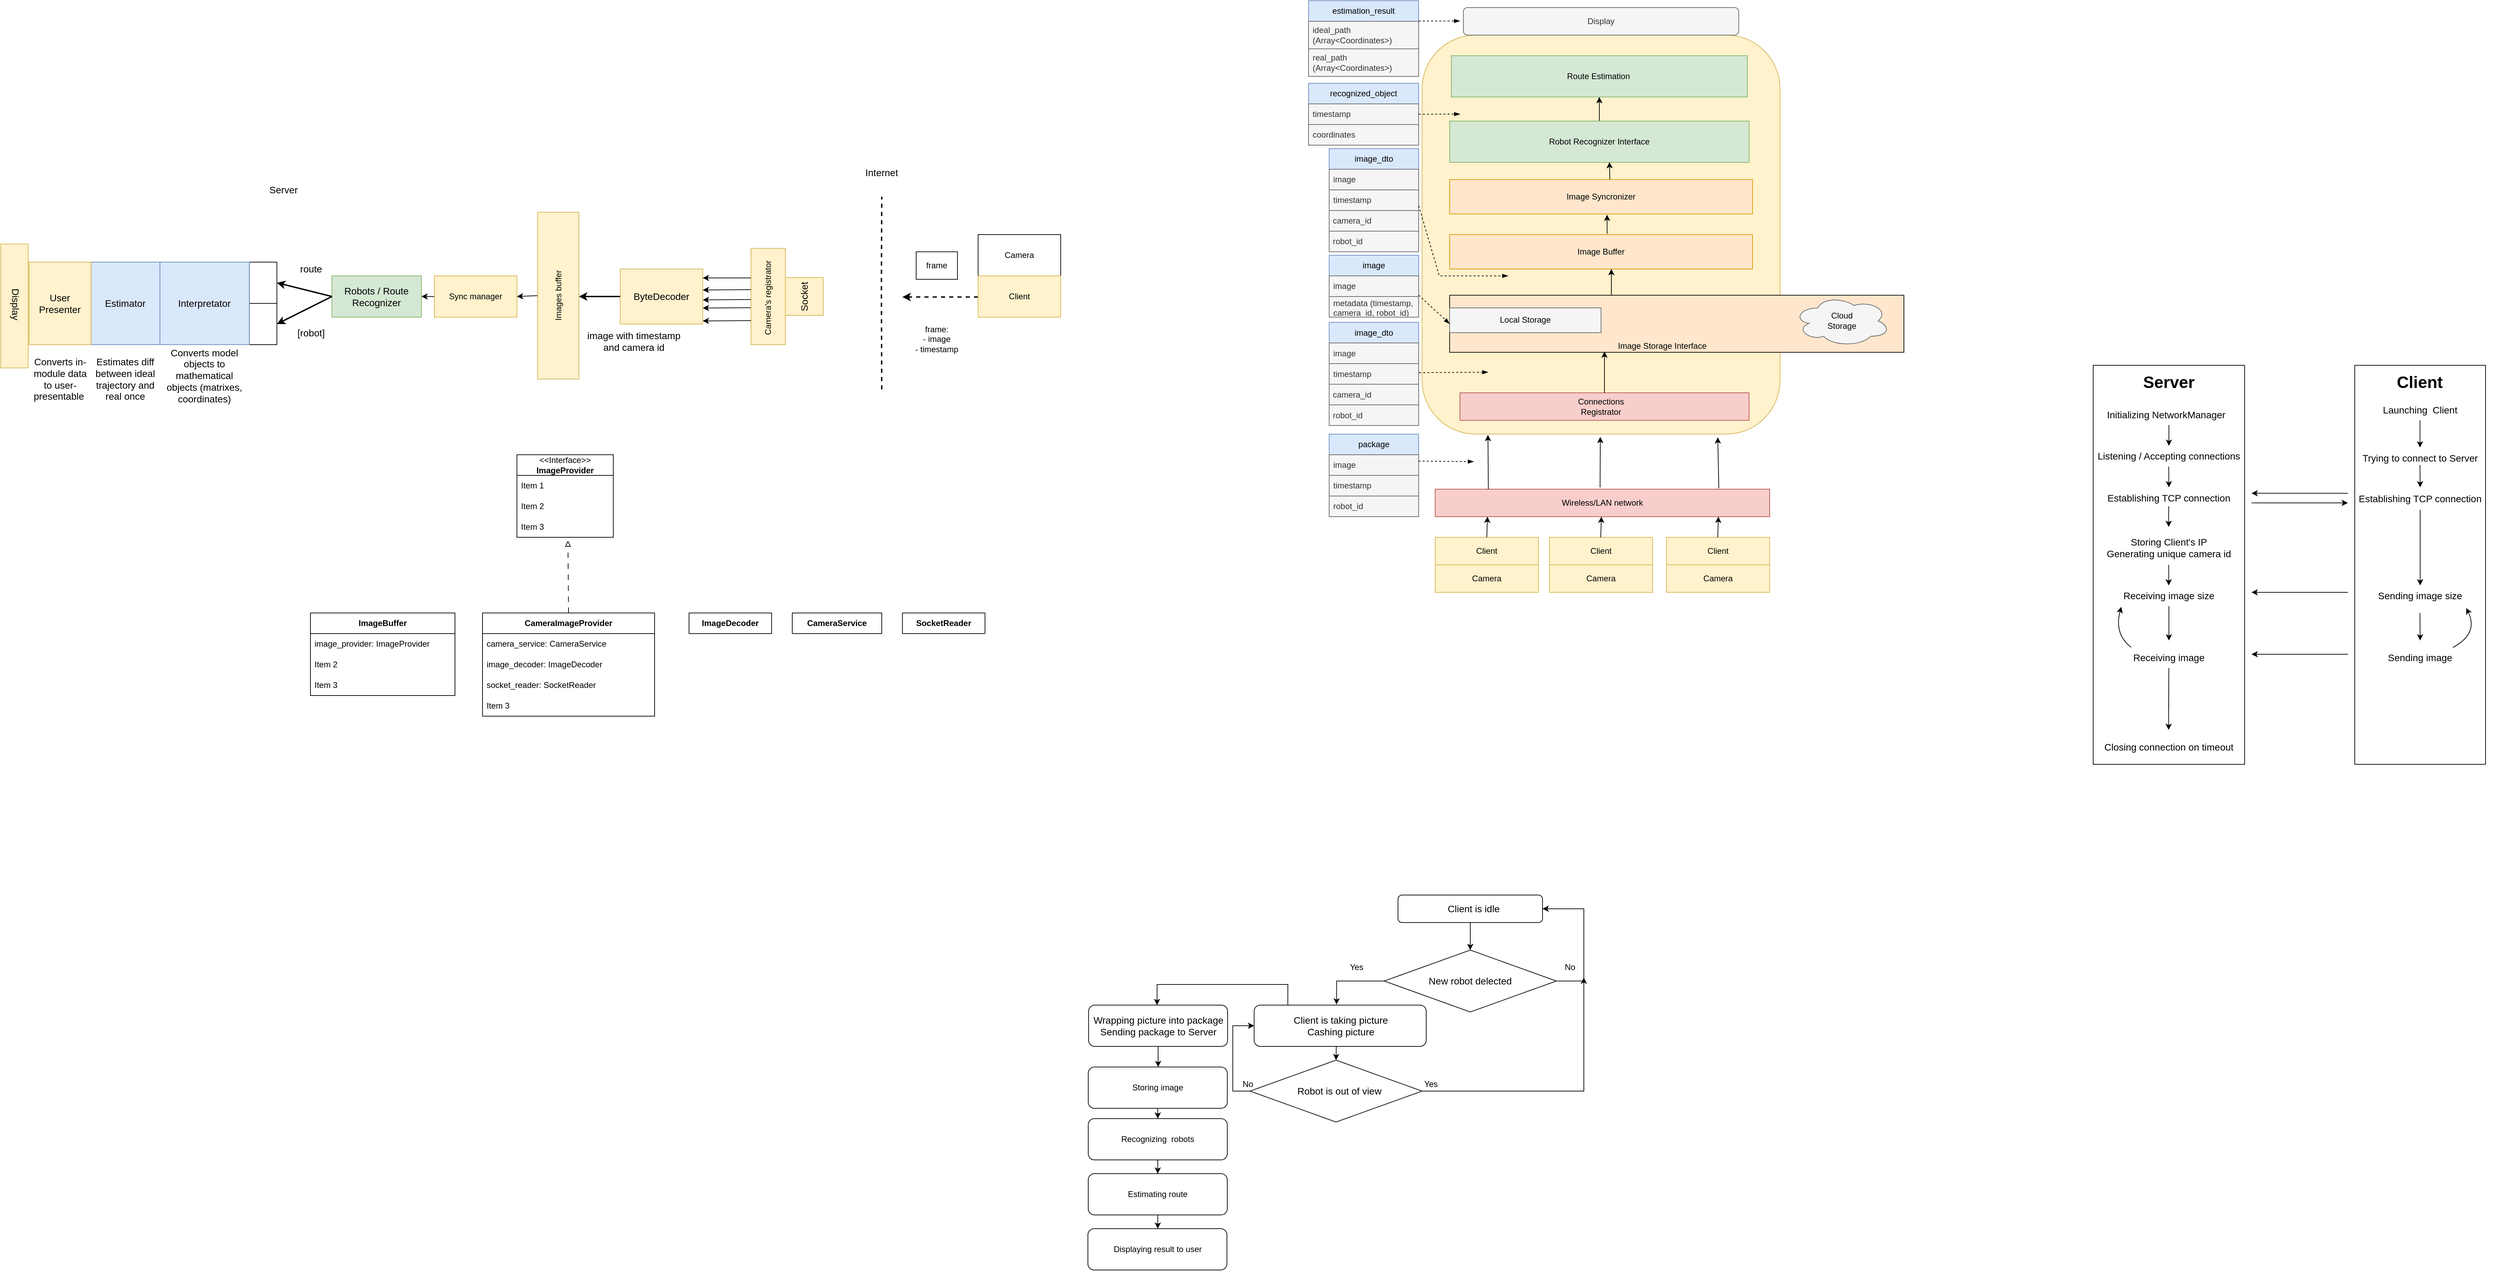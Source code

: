 <mxfile version="21.3.4" type="github" pages="6">
  <diagram id="1c3a3Ne5sWxcKdT_-n9J" name="Page-1">
    <mxGraphModel dx="1781" dy="1816" grid="1" gridSize="10" guides="1" tooltips="1" connect="1" arrows="1" fold="1" page="1" pageScale="1" pageWidth="827" pageHeight="1169" math="0" shadow="0">
      <root>
        <mxCell id="0" />
        <mxCell id="1" parent="0" />
        <mxCell id="gdSRfwR2-Zda05xjYu1--1" value="Camera" style="rounded=0;whiteSpace=wrap;html=1;" parent="1" vertex="1">
          <mxGeometry x="840" y="230" width="120" height="60" as="geometry" />
        </mxCell>
        <mxCell id="gdSRfwR2-Zda05xjYu1--2" value="" style="endArrow=none;dashed=1;html=1;rounded=0;strokeWidth=2;" parent="1" edge="1">
          <mxGeometry width="50" height="50" relative="1" as="geometry">
            <mxPoint x="700" y="455" as="sourcePoint" />
            <mxPoint x="700" y="175" as="targetPoint" />
            <Array as="points">
              <mxPoint x="699.5" y="311.25" />
            </Array>
          </mxGeometry>
        </mxCell>
        <mxCell id="gdSRfwR2-Zda05xjYu1--3" value="Internet" style="text;html=1;strokeColor=none;fillColor=none;align=center;verticalAlign=middle;whiteSpace=wrap;rounded=0;fontSize=14;" parent="1" vertex="1">
          <mxGeometry x="670" y="125" width="60" height="30" as="geometry" />
        </mxCell>
        <mxCell id="gdSRfwR2-Zda05xjYu1--4" value="Socket" style="whiteSpace=wrap;html=1;aspect=fixed;fontSize=14;fillColor=#fff2cc;rotation=-90;strokeColor=#d6b656;" parent="1" vertex="1">
          <mxGeometry x="560" y="292.5" width="55" height="55" as="geometry" />
        </mxCell>
        <mxCell id="gdSRfwR2-Zda05xjYu1--6" value="Server" style="text;html=1;strokeColor=none;fillColor=none;align=center;verticalAlign=middle;whiteSpace=wrap;rounded=0;fontSize=14;" parent="1" vertex="1">
          <mxGeometry x="-198.75" y="150" width="60" height="30" as="geometry" />
        </mxCell>
        <mxCell id="gdSRfwR2-Zda05xjYu1--7" value="" style="endArrow=classic;html=1;strokeWidth=2;fontSize=14;rounded=0;dashed=1;" parent="1" edge="1">
          <mxGeometry width="50" height="50" relative="1" as="geometry">
            <mxPoint x="840" y="320.75" as="sourcePoint" />
            <mxPoint x="730" y="320.75" as="targetPoint" />
            <Array as="points">
              <mxPoint x="780" y="320.75" />
            </Array>
          </mxGeometry>
        </mxCell>
        <mxCell id="gdSRfwR2-Zda05xjYu1--9" value="ByteDecoder" style="rounded=0;whiteSpace=wrap;html=1;fontSize=14;fillColor=#fff2cc;strokeColor=#d6b656;" parent="1" vertex="1">
          <mxGeometry x="320" y="280" width="120" height="80" as="geometry" />
        </mxCell>
        <mxCell id="gdSRfwR2-Zda05xjYu1--10" style="edgeStyle=orthogonalEdgeStyle;rounded=0;orthogonalLoop=1;jettySize=auto;html=1;exitX=0.5;exitY=1;exitDx=0;exitDy=0;dashed=1;strokeWidth=2;fontSize=14;" parent="1" source="gdSRfwR2-Zda05xjYu1--9" target="gdSRfwR2-Zda05xjYu1--9" edge="1">
          <mxGeometry relative="1" as="geometry" />
        </mxCell>
        <mxCell id="gdSRfwR2-Zda05xjYu1--14" value="" style="endArrow=classic;html=1;rounded=0;strokeWidth=2;fontSize=14;exitX=0;exitY=0.5;exitDx=0;exitDy=0;" parent="1" source="gdSRfwR2-Zda05xjYu1--9" edge="1">
          <mxGeometry width="50" height="50" relative="1" as="geometry">
            <mxPoint x="110" y="350" as="sourcePoint" />
            <mxPoint x="260" y="320" as="targetPoint" />
          </mxGeometry>
        </mxCell>
        <mxCell id="gdSRfwR2-Zda05xjYu1--15" value="Robots&amp;nbsp;/ Route&lt;br&gt;Recognizer" style="rounded=0;whiteSpace=wrap;html=1;fontSize=14;fillColor=#d5e8d4;strokeColor=#82b366;" parent="1" vertex="1">
          <mxGeometry x="-98.75" y="290" width="130" height="60" as="geometry" />
        </mxCell>
        <mxCell id="gdSRfwR2-Zda05xjYu1--16" value="image with timestamp and camera id" style="text;html=1;strokeColor=none;fillColor=none;align=center;verticalAlign=middle;whiteSpace=wrap;rounded=0;fontSize=14;rotation=0;" parent="1" vertex="1">
          <mxGeometry x="260" y="370" width="160" height="30" as="geometry" />
        </mxCell>
        <mxCell id="gdSRfwR2-Zda05xjYu1--19" value="" style="endArrow=classic;html=1;rounded=0;strokeWidth=2;fontSize=14;exitX=0;exitY=0.5;exitDx=0;exitDy=0;entryX=1;entryY=0.5;entryDx=0;entryDy=0;" parent="1" source="gdSRfwR2-Zda05xjYu1--15" target="gdSRfwR2-Zda05xjYu1--20" edge="1">
          <mxGeometry width="50" height="50" relative="1" as="geometry">
            <mxPoint x="-218.75" y="360" as="sourcePoint" />
            <mxPoint x="-168.75" y="310" as="targetPoint" />
          </mxGeometry>
        </mxCell>
        <mxCell id="gdSRfwR2-Zda05xjYu1--20" value="" style="rounded=0;whiteSpace=wrap;html=1;fontSize=14;fillColor=none;" parent="1" vertex="1">
          <mxGeometry x="-218.75" y="270" width="40" height="60" as="geometry" />
        </mxCell>
        <mxCell id="gdSRfwR2-Zda05xjYu1--21" value="" style="rounded=0;whiteSpace=wrap;html=1;fontSize=14;fillColor=none;" parent="1" vertex="1">
          <mxGeometry x="-218.75" y="330" width="40" height="60" as="geometry" />
        </mxCell>
        <mxCell id="gdSRfwR2-Zda05xjYu1--22" value="" style="endArrow=classic;html=1;rounded=0;strokeWidth=2;fontSize=14;exitX=0;exitY=0.5;exitDx=0;exitDy=0;entryX=1;entryY=0.5;entryDx=0;entryDy=0;" parent="1" source="gdSRfwR2-Zda05xjYu1--15" target="gdSRfwR2-Zda05xjYu1--21" edge="1">
          <mxGeometry width="50" height="50" relative="1" as="geometry">
            <mxPoint x="-218.75" y="360" as="sourcePoint" />
            <mxPoint x="-168.75" y="310" as="targetPoint" />
          </mxGeometry>
        </mxCell>
        <mxCell id="gdSRfwR2-Zda05xjYu1--23" value="[robot]" style="text;html=1;strokeColor=none;fillColor=none;align=center;verticalAlign=middle;whiteSpace=wrap;rounded=0;fontSize=14;" parent="1" vertex="1">
          <mxGeometry x="-158.75" y="357.5" width="60" height="30" as="geometry" />
        </mxCell>
        <mxCell id="gdSRfwR2-Zda05xjYu1--24" value="route" style="text;html=1;strokeColor=none;fillColor=none;align=center;verticalAlign=middle;whiteSpace=wrap;rounded=0;fontSize=14;" parent="1" vertex="1">
          <mxGeometry x="-158.75" y="265" width="60" height="30" as="geometry" />
        </mxCell>
        <mxCell id="gdSRfwR2-Zda05xjYu1--25" value="Interpretator" style="rounded=0;whiteSpace=wrap;html=1;fontSize=14;fillColor=#dae8fc;strokeColor=#6c8ebf;" parent="1" vertex="1">
          <mxGeometry x="-348.75" y="270" width="130" height="120" as="geometry" />
        </mxCell>
        <mxCell id="gdSRfwR2-Zda05xjYu1--26" value="Converts model objects to mathematical objects (matrixes, coordinates)" style="text;html=1;strokeColor=none;fillColor=none;align=center;verticalAlign=middle;whiteSpace=wrap;rounded=0;fontSize=14;" parent="1" vertex="1">
          <mxGeometry x="-348.75" y="380" width="130" height="110" as="geometry" />
        </mxCell>
        <mxCell id="gdSRfwR2-Zda05xjYu1--27" value="" style="rounded=0;whiteSpace=wrap;html=1;fontSize=14;fillColor=#dae8fc;strokeColor=#6c8ebf;" parent="1" vertex="1">
          <mxGeometry x="-448.75" y="270" width="100" height="120" as="geometry" />
        </mxCell>
        <mxCell id="gdSRfwR2-Zda05xjYu1--28" value="Estimator" style="text;html=1;strokeColor=none;fillColor=none;align=center;verticalAlign=middle;whiteSpace=wrap;rounded=0;fontSize=14;" parent="1" vertex="1">
          <mxGeometry x="-428.75" y="315" width="60" height="30" as="geometry" />
        </mxCell>
        <mxCell id="gdSRfwR2-Zda05xjYu1--29" value="Estimates diff between ideal trajectory and real once" style="text;html=1;strokeColor=none;fillColor=none;align=center;verticalAlign=middle;whiteSpace=wrap;rounded=0;fontSize=14;" parent="1" vertex="1">
          <mxGeometry x="-448.75" y="400" width="100" height="80" as="geometry" />
        </mxCell>
        <mxCell id="gdSRfwR2-Zda05xjYu1--30" value="User&lt;br&gt;Presenter" style="rounded=0;whiteSpace=wrap;html=1;fontSize=14;fillColor=#fff2cc;strokeColor=#d6b656;" parent="1" vertex="1">
          <mxGeometry x="-538.75" y="270" width="90" height="120" as="geometry" />
        </mxCell>
        <mxCell id="gdSRfwR2-Zda05xjYu1--32" value="" style="rounded=0;whiteSpace=wrap;html=1;fontSize=14;fillColor=#fff2cc;strokeColor=#d6b656;" parent="1" vertex="1">
          <mxGeometry x="-580" y="243.75" width="40" height="180" as="geometry" />
        </mxCell>
        <mxCell id="gdSRfwR2-Zda05xjYu1--35" value="Display" style="text;html=1;strokeColor=none;fillColor=none;align=center;verticalAlign=middle;whiteSpace=wrap;rounded=0;fontSize=14;rotation=90;" parent="1" vertex="1">
          <mxGeometry x="-650" y="316.25" width="182.5" height="30" as="geometry" />
        </mxCell>
        <mxCell id="gdSRfwR2-Zda05xjYu1--36" value="Converts in-module data to user-presentable&amp;nbsp;" style="text;html=1;strokeColor=none;fillColor=none;align=center;verticalAlign=middle;whiteSpace=wrap;rounded=0;fontSize=14;" parent="1" vertex="1">
          <mxGeometry x="-528.12" y="400" width="68.75" height="80" as="geometry" />
        </mxCell>
        <mxCell id="fbBy95R8mquqIEM03Fjc-1" value="Client" style="rounded=0;whiteSpace=wrap;html=1;fillColor=#fff2cc;strokeColor=#d6b656;" parent="1" vertex="1">
          <mxGeometry x="840" y="290" width="120" height="60" as="geometry" />
        </mxCell>
        <mxCell id="fbBy95R8mquqIEM03Fjc-2" value="Camera&#39;s registrator&amp;nbsp;" style="rounded=0;whiteSpace=wrap;html=1;rotation=-90;fillColor=#fff2cc;strokeColor=#d6b656;" parent="1" vertex="1">
          <mxGeometry x="465" y="295" width="140" height="50" as="geometry" />
        </mxCell>
        <mxCell id="fbBy95R8mquqIEM03Fjc-3" value="Images buffer" style="rounded=0;whiteSpace=wrap;html=1;rotation=-90;fillColor=#fff2cc;strokeColor=#d6b656;" parent="1" vertex="1">
          <mxGeometry x="108.75" y="288.75" width="242.5" height="60" as="geometry" />
        </mxCell>
        <mxCell id="fbBy95R8mquqIEM03Fjc-4" value="Sync manager" style="rounded=0;whiteSpace=wrap;html=1;rotation=0;fillColor=#fff2cc;strokeColor=#d6b656;" parent="1" vertex="1">
          <mxGeometry x="50" y="290" width="120" height="60" as="geometry" />
        </mxCell>
        <mxCell id="_ftnjJTq1J7DcT885IHt-4" value="frame" style="rounded=0;whiteSpace=wrap;html=1;" parent="1" vertex="1">
          <mxGeometry x="750" y="255" width="60" height="40" as="geometry" />
        </mxCell>
        <mxCell id="_ftnjJTq1J7DcT885IHt-5" value="frame:&lt;br&gt;- image&lt;br&gt;- timestamp" style="text;html=1;strokeColor=none;fillColor=none;align=center;verticalAlign=middle;whiteSpace=wrap;rounded=0;" parent="1" vertex="1">
          <mxGeometry x="730" y="330" width="100" height="103.75" as="geometry" />
        </mxCell>
        <mxCell id="_ftnjJTq1J7DcT885IHt-8" value="" style="endArrow=classic;html=1;rounded=0;" parent="1" edge="1">
          <mxGeometry width="50" height="50" relative="1" as="geometry">
            <mxPoint x="510" y="293" as="sourcePoint" />
            <mxPoint x="440" y="293" as="targetPoint" />
          </mxGeometry>
        </mxCell>
        <mxCell id="_ftnjJTq1J7DcT885IHt-13" value="" style="endArrow=classic;html=1;rounded=0;exitX=0.75;exitY=0;exitDx=0;exitDy=0;" parent="1" edge="1">
          <mxGeometry width="50" height="50" relative="1" as="geometry">
            <mxPoint x="510" y="310" as="sourcePoint" />
            <mxPoint x="440" y="310.5" as="targetPoint" />
          </mxGeometry>
        </mxCell>
        <mxCell id="_ftnjJTq1J7DcT885IHt-14" value="" style="endArrow=classic;html=1;rounded=0;exitX=0.75;exitY=0;exitDx=0;exitDy=0;" parent="1" edge="1">
          <mxGeometry width="50" height="50" relative="1" as="geometry">
            <mxPoint x="510" y="324.41" as="sourcePoint" />
            <mxPoint x="440" y="324.91" as="targetPoint" />
          </mxGeometry>
        </mxCell>
        <mxCell id="_ftnjJTq1J7DcT885IHt-15" value="" style="endArrow=classic;html=1;rounded=0;exitX=0.75;exitY=0;exitDx=0;exitDy=0;" parent="1" edge="1">
          <mxGeometry width="50" height="50" relative="1" as="geometry">
            <mxPoint x="510" y="336.25" as="sourcePoint" />
            <mxPoint x="440" y="336.75" as="targetPoint" />
          </mxGeometry>
        </mxCell>
        <mxCell id="_ftnjJTq1J7DcT885IHt-16" value="" style="endArrow=classic;html=1;rounded=0;exitX=0.75;exitY=0;exitDx=0;exitDy=0;" parent="1" edge="1">
          <mxGeometry width="50" height="50" relative="1" as="geometry">
            <mxPoint x="510" y="355.0" as="sourcePoint" />
            <mxPoint x="440" y="355.5" as="targetPoint" />
          </mxGeometry>
        </mxCell>
        <mxCell id="_ftnjJTq1J7DcT885IHt-22" value="" style="endArrow=classic;html=1;rounded=0;exitX=0.5;exitY=0;exitDx=0;exitDy=0;entryX=1;entryY=0.5;entryDx=0;entryDy=0;" parent="1" source="fbBy95R8mquqIEM03Fjc-3" target="fbBy95R8mquqIEM03Fjc-4" edge="1">
          <mxGeometry width="50" height="50" relative="1" as="geometry">
            <mxPoint x="210" y="460" as="sourcePoint" />
            <mxPoint x="260" y="410" as="targetPoint" />
          </mxGeometry>
        </mxCell>
        <mxCell id="_ftnjJTq1J7DcT885IHt-23" value="" style="endArrow=classic;html=1;rounded=0;exitX=0;exitY=0.5;exitDx=0;exitDy=0;entryX=1;entryY=0.5;entryDx=0;entryDy=0;" parent="1" source="fbBy95R8mquqIEM03Fjc-4" target="gdSRfwR2-Zda05xjYu1--15" edge="1">
          <mxGeometry width="50" height="50" relative="1" as="geometry">
            <mxPoint x="210" y="460" as="sourcePoint" />
            <mxPoint x="260" y="410" as="targetPoint" />
          </mxGeometry>
        </mxCell>
        <mxCell id="wx99u-is4_1wThuH9Zfa-21" value="&lt;b&gt;SocketReader&lt;/b&gt;" style="swimlane;fontStyle=0;childLayout=stackLayout;horizontal=1;startSize=30;horizontalStack=0;resizeParent=1;resizeParentMax=0;resizeLast=0;collapsible=1;marginBottom=0;whiteSpace=wrap;html=1;" parent="1" vertex="1" collapsed="1">
          <mxGeometry x="730" y="780" width="120" height="30" as="geometry">
            <mxRectangle x="730" y="780" width="165" height="90" as="alternateBounds" />
          </mxGeometry>
        </mxCell>
        <mxCell id="wx99u-is4_1wThuH9Zfa-23" value="Item 2" style="text;strokeColor=none;fillColor=none;align=left;verticalAlign=middle;spacingLeft=4;spacingRight=4;overflow=hidden;points=[[0,0.5],[1,0.5]];portConstraint=eastwest;rotatable=0;whiteSpace=wrap;html=1;" parent="wx99u-is4_1wThuH9Zfa-21" vertex="1">
          <mxGeometry y="30" width="165" height="30" as="geometry" />
        </mxCell>
        <mxCell id="wx99u-is4_1wThuH9Zfa-24" value="Item 3" style="text;strokeColor=none;fillColor=none;align=left;verticalAlign=middle;spacingLeft=4;spacingRight=4;overflow=hidden;points=[[0,0.5],[1,0.5]];portConstraint=eastwest;rotatable=0;whiteSpace=wrap;html=1;" parent="wx99u-is4_1wThuH9Zfa-21" vertex="1">
          <mxGeometry y="60" width="165" height="30" as="geometry" />
        </mxCell>
        <mxCell id="wx99u-is4_1wThuH9Zfa-33" value="&lt;b&gt;CameraImageProvider&lt;/b&gt;" style="swimlane;fontStyle=0;childLayout=stackLayout;horizontal=1;startSize=30;horizontalStack=0;resizeParent=1;resizeParentMax=0;resizeLast=0;collapsible=1;marginBottom=0;whiteSpace=wrap;html=1;" parent="1" vertex="1">
          <mxGeometry x="120" y="780" width="250" height="150" as="geometry" />
        </mxCell>
        <mxCell id="wx99u-is4_1wThuH9Zfa-22" value="camera_service: CameraService" style="text;strokeColor=none;fillColor=none;align=left;verticalAlign=middle;spacingLeft=4;spacingRight=4;overflow=hidden;points=[[0,0.5],[1,0.5]];portConstraint=eastwest;rotatable=0;whiteSpace=wrap;html=1;" parent="wx99u-is4_1wThuH9Zfa-33" vertex="1">
          <mxGeometry y="30" width="250" height="30" as="geometry" />
        </mxCell>
        <mxCell id="wx99u-is4_1wThuH9Zfa-34" value="image_decoder: ImageDecoder" style="text;strokeColor=none;fillColor=none;align=left;verticalAlign=middle;spacingLeft=4;spacingRight=4;overflow=hidden;points=[[0,0.5],[1,0.5]];portConstraint=eastwest;rotatable=0;whiteSpace=wrap;html=1;" parent="wx99u-is4_1wThuH9Zfa-33" vertex="1">
          <mxGeometry y="60" width="250" height="30" as="geometry" />
        </mxCell>
        <mxCell id="wx99u-is4_1wThuH9Zfa-35" value="socket_reader: SocketReader&amp;nbsp;" style="text;strokeColor=none;fillColor=none;align=left;verticalAlign=middle;spacingLeft=4;spacingRight=4;overflow=hidden;points=[[0,0.5],[1,0.5]];portConstraint=eastwest;rotatable=0;whiteSpace=wrap;html=1;" parent="wx99u-is4_1wThuH9Zfa-33" vertex="1">
          <mxGeometry y="90" width="250" height="30" as="geometry" />
        </mxCell>
        <mxCell id="wx99u-is4_1wThuH9Zfa-36" value="Item 3" style="text;strokeColor=none;fillColor=none;align=left;verticalAlign=middle;spacingLeft=4;spacingRight=4;overflow=hidden;points=[[0,0.5],[1,0.5]];portConstraint=eastwest;rotatable=0;whiteSpace=wrap;html=1;" parent="wx99u-is4_1wThuH9Zfa-33" vertex="1">
          <mxGeometry y="120" width="250" height="30" as="geometry" />
        </mxCell>
        <mxCell id="wx99u-is4_1wThuH9Zfa-37" value="&amp;lt;&amp;lt;Interface&amp;gt;&amp;gt;&lt;br&gt;&lt;b&gt;ImageProvider&lt;/b&gt;" style="swimlane;fontStyle=0;childLayout=stackLayout;horizontal=1;startSize=30;horizontalStack=0;resizeParent=1;resizeParentMax=0;resizeLast=0;collapsible=1;marginBottom=0;whiteSpace=wrap;html=1;" parent="1" vertex="1">
          <mxGeometry x="170" y="550" width="140" height="120" as="geometry" />
        </mxCell>
        <mxCell id="wx99u-is4_1wThuH9Zfa-38" value="Item 1" style="text;strokeColor=none;fillColor=none;align=left;verticalAlign=middle;spacingLeft=4;spacingRight=4;overflow=hidden;points=[[0,0.5],[1,0.5]];portConstraint=eastwest;rotatable=0;whiteSpace=wrap;html=1;" parent="wx99u-is4_1wThuH9Zfa-37" vertex="1">
          <mxGeometry y="30" width="140" height="30" as="geometry" />
        </mxCell>
        <mxCell id="wx99u-is4_1wThuH9Zfa-39" value="Item 2" style="text;strokeColor=none;fillColor=none;align=left;verticalAlign=middle;spacingLeft=4;spacingRight=4;overflow=hidden;points=[[0,0.5],[1,0.5]];portConstraint=eastwest;rotatable=0;whiteSpace=wrap;html=1;" parent="wx99u-is4_1wThuH9Zfa-37" vertex="1">
          <mxGeometry y="60" width="140" height="30" as="geometry" />
        </mxCell>
        <mxCell id="wx99u-is4_1wThuH9Zfa-40" value="Item 3" style="text;strokeColor=none;fillColor=none;align=left;verticalAlign=middle;spacingLeft=4;spacingRight=4;overflow=hidden;points=[[0,0.5],[1,0.5]];portConstraint=eastwest;rotatable=0;whiteSpace=wrap;html=1;" parent="wx99u-is4_1wThuH9Zfa-37" vertex="1">
          <mxGeometry y="90" width="140" height="30" as="geometry" />
        </mxCell>
        <mxCell id="wx99u-is4_1wThuH9Zfa-41" value="&lt;b&gt;ImageDecoder&lt;/b&gt;" style="swimlane;fontStyle=0;childLayout=stackLayout;horizontal=1;startSize=30;horizontalStack=0;resizeParent=1;resizeParentMax=0;resizeLast=0;collapsible=1;marginBottom=0;whiteSpace=wrap;html=1;" parent="1" vertex="1" collapsed="1">
          <mxGeometry x="420" y="780" width="120" height="30" as="geometry">
            <mxRectangle x="420" y="780" width="140" height="120" as="alternateBounds" />
          </mxGeometry>
        </mxCell>
        <mxCell id="wx99u-is4_1wThuH9Zfa-42" value="Item 1" style="text;strokeColor=none;fillColor=none;align=left;verticalAlign=middle;spacingLeft=4;spacingRight=4;overflow=hidden;points=[[0,0.5],[1,0.5]];portConstraint=eastwest;rotatable=0;whiteSpace=wrap;html=1;" parent="wx99u-is4_1wThuH9Zfa-41" vertex="1">
          <mxGeometry y="30" width="140" height="30" as="geometry" />
        </mxCell>
        <mxCell id="wx99u-is4_1wThuH9Zfa-43" value="Item 2" style="text;strokeColor=none;fillColor=none;align=left;verticalAlign=middle;spacingLeft=4;spacingRight=4;overflow=hidden;points=[[0,0.5],[1,0.5]];portConstraint=eastwest;rotatable=0;whiteSpace=wrap;html=1;" parent="wx99u-is4_1wThuH9Zfa-41" vertex="1">
          <mxGeometry y="60" width="140" height="30" as="geometry" />
        </mxCell>
        <mxCell id="wx99u-is4_1wThuH9Zfa-44" value="Item 3" style="text;strokeColor=none;fillColor=none;align=left;verticalAlign=middle;spacingLeft=4;spacingRight=4;overflow=hidden;points=[[0,0.5],[1,0.5]];portConstraint=eastwest;rotatable=0;whiteSpace=wrap;html=1;" parent="wx99u-is4_1wThuH9Zfa-41" vertex="1">
          <mxGeometry y="90" width="140" height="30" as="geometry" />
        </mxCell>
        <mxCell id="wx99u-is4_1wThuH9Zfa-45" value="&lt;b&gt;CameraService&lt;/b&gt;" style="swimlane;fontStyle=0;childLayout=stackLayout;horizontal=1;startSize=30;horizontalStack=0;resizeParent=1;resizeParentMax=0;resizeLast=0;collapsible=1;marginBottom=0;whiteSpace=wrap;html=1;" parent="1" vertex="1" collapsed="1">
          <mxGeometry x="570" y="780" width="130" height="30" as="geometry">
            <mxRectangle x="570" y="780" width="140" height="120" as="alternateBounds" />
          </mxGeometry>
        </mxCell>
        <mxCell id="wx99u-is4_1wThuH9Zfa-46" value="Item 1" style="text;strokeColor=none;fillColor=none;align=left;verticalAlign=middle;spacingLeft=4;spacingRight=4;overflow=hidden;points=[[0,0.5],[1,0.5]];portConstraint=eastwest;rotatable=0;whiteSpace=wrap;html=1;" parent="wx99u-is4_1wThuH9Zfa-45" vertex="1">
          <mxGeometry y="30" width="140" height="30" as="geometry" />
        </mxCell>
        <mxCell id="wx99u-is4_1wThuH9Zfa-47" value="Item 2" style="text;strokeColor=none;fillColor=none;align=left;verticalAlign=middle;spacingLeft=4;spacingRight=4;overflow=hidden;points=[[0,0.5],[1,0.5]];portConstraint=eastwest;rotatable=0;whiteSpace=wrap;html=1;" parent="wx99u-is4_1wThuH9Zfa-45" vertex="1">
          <mxGeometry y="60" width="140" height="30" as="geometry" />
        </mxCell>
        <mxCell id="wx99u-is4_1wThuH9Zfa-48" value="Item 3" style="text;strokeColor=none;fillColor=none;align=left;verticalAlign=middle;spacingLeft=4;spacingRight=4;overflow=hidden;points=[[0,0.5],[1,0.5]];portConstraint=eastwest;rotatable=0;whiteSpace=wrap;html=1;" parent="wx99u-is4_1wThuH9Zfa-45" vertex="1">
          <mxGeometry y="90" width="140" height="30" as="geometry" />
        </mxCell>
        <mxCell id="wx99u-is4_1wThuH9Zfa-49" value="" style="endArrow=block;html=1;rounded=0;exitX=0.5;exitY=0;exitDx=0;exitDy=0;dashed=1;dashPattern=8 8;endFill=0;entryX=0.529;entryY=1.167;entryDx=0;entryDy=0;entryPerimeter=0;" parent="1" source="wx99u-is4_1wThuH9Zfa-33" target="wx99u-is4_1wThuH9Zfa-40" edge="1">
          <mxGeometry width="50" height="50" relative="1" as="geometry">
            <mxPoint x="500" y="760" as="sourcePoint" />
            <mxPoint x="190" y="670" as="targetPoint" />
          </mxGeometry>
        </mxCell>
        <mxCell id="wx99u-is4_1wThuH9Zfa-50" value="&lt;b&gt;ImageBuffer&lt;/b&gt;" style="swimlane;fontStyle=0;childLayout=stackLayout;horizontal=1;startSize=30;horizontalStack=0;resizeParent=1;resizeParentMax=0;resizeLast=0;collapsible=1;marginBottom=0;whiteSpace=wrap;html=1;" parent="1" vertex="1">
          <mxGeometry x="-130" y="780" width="210" height="120" as="geometry" />
        </mxCell>
        <mxCell id="wx99u-is4_1wThuH9Zfa-51" value="image_provider: ImageProvider" style="text;strokeColor=none;fillColor=none;align=left;verticalAlign=middle;spacingLeft=4;spacingRight=4;overflow=hidden;points=[[0,0.5],[1,0.5]];portConstraint=eastwest;rotatable=0;whiteSpace=wrap;html=1;" parent="wx99u-is4_1wThuH9Zfa-50" vertex="1">
          <mxGeometry y="30" width="210" height="30" as="geometry" />
        </mxCell>
        <mxCell id="wx99u-is4_1wThuH9Zfa-52" value="Item 2" style="text;strokeColor=none;fillColor=none;align=left;verticalAlign=middle;spacingLeft=4;spacingRight=4;overflow=hidden;points=[[0,0.5],[1,0.5]];portConstraint=eastwest;rotatable=0;whiteSpace=wrap;html=1;" parent="wx99u-is4_1wThuH9Zfa-50" vertex="1">
          <mxGeometry y="60" width="210" height="30" as="geometry" />
        </mxCell>
        <mxCell id="wx99u-is4_1wThuH9Zfa-53" value="Item 3" style="text;strokeColor=none;fillColor=none;align=left;verticalAlign=middle;spacingLeft=4;spacingRight=4;overflow=hidden;points=[[0,0.5],[1,0.5]];portConstraint=eastwest;rotatable=0;whiteSpace=wrap;html=1;" parent="wx99u-is4_1wThuH9Zfa-50" vertex="1">
          <mxGeometry y="90" width="210" height="30" as="geometry" />
        </mxCell>
        <mxCell id="ZjCnevx82HWG5ks_SKBf-7" value="" style="group" parent="1" vertex="1" connectable="0">
          <mxGeometry x="1504" y="670" width="150" height="80" as="geometry" />
        </mxCell>
        <mxCell id="C4SxxqwkV0TnyVvPlaCq-30" value="" style="group;fillColor=#fff2cc;strokeColor=#d6b656;" parent="ZjCnevx82HWG5ks_SKBf-7" vertex="1" connectable="0">
          <mxGeometry width="150" height="80" as="geometry" />
        </mxCell>
        <mxCell id="ZjCnevx82HWG5ks_SKBf-3" value="Client" style="rounded=0;whiteSpace=wrap;html=1;fillColor=#fff2cc;strokeColor=#d6b656;" parent="C4SxxqwkV0TnyVvPlaCq-30" vertex="1">
          <mxGeometry width="150" height="40" as="geometry" />
        </mxCell>
        <mxCell id="ZjCnevx82HWG5ks_SKBf-4" value="Camera" style="rounded=0;whiteSpace=wrap;html=1;fillColor=#fff2cc;strokeColor=#d6b656;" parent="C4SxxqwkV0TnyVvPlaCq-30" vertex="1">
          <mxGeometry y="40" width="150" height="40" as="geometry" />
        </mxCell>
        <mxCell id="ZjCnevx82HWG5ks_SKBf-8" value="" style="group;fillColor=#fff2cc;strokeColor=#d6b656;" parent="1" vertex="1" connectable="0">
          <mxGeometry x="1670" y="670" width="150" height="80" as="geometry" />
        </mxCell>
        <mxCell id="ZjCnevx82HWG5ks_SKBf-1" value="Client" style="rounded=0;whiteSpace=wrap;html=1;fillColor=#fff2cc;strokeColor=#d6b656;" parent="ZjCnevx82HWG5ks_SKBf-8" vertex="1">
          <mxGeometry width="150" height="40" as="geometry" />
        </mxCell>
        <mxCell id="ZjCnevx82HWG5ks_SKBf-2" value="Camera" style="rounded=0;whiteSpace=wrap;html=1;fillColor=#fff2cc;strokeColor=#d6b656;" parent="ZjCnevx82HWG5ks_SKBf-8" vertex="1">
          <mxGeometry y="40" width="150" height="40" as="geometry" />
        </mxCell>
        <mxCell id="ZjCnevx82HWG5ks_SKBf-9" value="" style="group" parent="1" vertex="1" connectable="0">
          <mxGeometry x="1840" y="670" width="150" height="80" as="geometry" />
        </mxCell>
        <mxCell id="ZjCnevx82HWG5ks_SKBf-5" value="Client" style="rounded=0;whiteSpace=wrap;html=1;fillColor=#fff2cc;strokeColor=#d6b656;" parent="ZjCnevx82HWG5ks_SKBf-9" vertex="1">
          <mxGeometry width="150" height="40" as="geometry" />
        </mxCell>
        <mxCell id="ZjCnevx82HWG5ks_SKBf-6" value="Camera" style="rounded=0;whiteSpace=wrap;html=1;fillColor=#fff2cc;strokeColor=#d6b656;" parent="ZjCnevx82HWG5ks_SKBf-9" vertex="1">
          <mxGeometry y="40" width="150" height="40" as="geometry" />
        </mxCell>
        <mxCell id="ZjCnevx82HWG5ks_SKBf-10" value="Wireless/LAN network" style="rounded=0;whiteSpace=wrap;html=1;fillColor=#f8cecc;strokeColor=#b85450;" parent="1" vertex="1">
          <mxGeometry x="1504" y="600" width="486" height="40" as="geometry" />
        </mxCell>
        <mxCell id="ZjCnevx82HWG5ks_SKBf-11" value="" style="rounded=1;whiteSpace=wrap;html=1;fillColor=#fff2cc;strokeColor=#d6b656;" parent="1" vertex="1">
          <mxGeometry x="1485" y="-60" width="520" height="580" as="geometry" />
        </mxCell>
        <mxCell id="ZjCnevx82HWG5ks_SKBf-14" value="" style="endArrow=classic;html=1;rounded=0;exitX=0.5;exitY=0;exitDx=0;exitDy=0;" parent="1" source="ZjCnevx82HWG5ks_SKBf-3" edge="1">
          <mxGeometry width="50" height="50" relative="1" as="geometry">
            <mxPoint x="1660" y="630" as="sourcePoint" />
            <mxPoint x="1580" y="640" as="targetPoint" />
          </mxGeometry>
        </mxCell>
        <mxCell id="ZjCnevx82HWG5ks_SKBf-15" value="" style="endArrow=classic;html=1;rounded=0;exitX=0.5;exitY=0;exitDx=0;exitDy=0;" parent="1" edge="1">
          <mxGeometry width="50" height="50" relative="1" as="geometry">
            <mxPoint x="1914.5" y="670" as="sourcePoint" />
            <mxPoint x="1915.5" y="640" as="targetPoint" />
          </mxGeometry>
        </mxCell>
        <mxCell id="ZjCnevx82HWG5ks_SKBf-16" value="" style="endArrow=classic;html=1;rounded=0;exitX=0.5;exitY=0;exitDx=0;exitDy=0;" parent="1" edge="1">
          <mxGeometry width="50" height="50" relative="1" as="geometry">
            <mxPoint x="1744.5" y="670" as="sourcePoint" />
            <mxPoint x="1745.5" y="640" as="targetPoint" />
          </mxGeometry>
        </mxCell>
        <mxCell id="ZjCnevx82HWG5ks_SKBf-17" value="package" style="swimlane;fontStyle=0;childLayout=stackLayout;horizontal=1;startSize=30;horizontalStack=0;resizeParent=1;resizeParentMax=0;resizeLast=0;collapsible=1;marginBottom=0;whiteSpace=wrap;html=1;fillColor=#dae8fc;strokeColor=#6c8ebf;" parent="1" vertex="1">
          <mxGeometry x="1350" y="520" width="130" height="120" as="geometry" />
        </mxCell>
        <mxCell id="ZjCnevx82HWG5ks_SKBf-18" value="image" style="text;strokeColor=#666666;fillColor=#f5f5f5;align=left;verticalAlign=middle;spacingLeft=4;spacingRight=4;overflow=hidden;points=[[0,0.5],[1,0.5]];portConstraint=eastwest;rotatable=0;whiteSpace=wrap;html=1;fontColor=#333333;" parent="ZjCnevx82HWG5ks_SKBf-17" vertex="1">
          <mxGeometry y="30" width="130" height="30" as="geometry" />
        </mxCell>
        <mxCell id="ZjCnevx82HWG5ks_SKBf-19" value="timestamp" style="text;strokeColor=#666666;fillColor=#f5f5f5;align=left;verticalAlign=middle;spacingLeft=4;spacingRight=4;overflow=hidden;points=[[0,0.5],[1,0.5]];portConstraint=eastwest;rotatable=0;whiteSpace=wrap;html=1;fontColor=#333333;" parent="ZjCnevx82HWG5ks_SKBf-17" vertex="1">
          <mxGeometry y="60" width="130" height="30" as="geometry" />
        </mxCell>
        <mxCell id="ZjCnevx82HWG5ks_SKBf-20" value="robot_id" style="text;strokeColor=#666666;fillColor=#f5f5f5;align=left;verticalAlign=middle;spacingLeft=4;spacingRight=4;overflow=hidden;points=[[0,0.5],[1,0.5]];portConstraint=eastwest;rotatable=0;whiteSpace=wrap;html=1;fontColor=#333333;" parent="ZjCnevx82HWG5ks_SKBf-17" vertex="1">
          <mxGeometry y="90" width="130" height="30" as="geometry" />
        </mxCell>
        <mxCell id="ZjCnevx82HWG5ks_SKBf-21" value="" style="endArrow=classic;html=1;rounded=0;exitX=0.159;exitY=0;exitDx=0;exitDy=0;exitPerimeter=0;entryX=0.184;entryY=1.002;entryDx=0;entryDy=0;entryPerimeter=0;" parent="1" source="ZjCnevx82HWG5ks_SKBf-10" target="ZjCnevx82HWG5ks_SKBf-11" edge="1">
          <mxGeometry width="50" height="50" relative="1" as="geometry">
            <mxPoint x="1770" y="550" as="sourcePoint" />
            <mxPoint x="1820" y="500" as="targetPoint" />
          </mxGeometry>
        </mxCell>
        <mxCell id="ZjCnevx82HWG5ks_SKBf-22" value="" style="endArrow=classic;html=1;rounded=0;exitX=0.493;exitY=-0.058;exitDx=0;exitDy=0;exitPerimeter=0;entryX=0.498;entryY=1.007;entryDx=0;entryDy=0;entryPerimeter=0;" parent="1" source="ZjCnevx82HWG5ks_SKBf-10" target="ZjCnevx82HWG5ks_SKBf-11" edge="1">
          <mxGeometry width="50" height="50" relative="1" as="geometry">
            <mxPoint x="1740" y="590" as="sourcePoint" />
            <mxPoint x="1790" y="540" as="targetPoint" />
          </mxGeometry>
        </mxCell>
        <mxCell id="ZjCnevx82HWG5ks_SKBf-23" value="" style="endArrow=classic;html=1;rounded=0;exitX=0.848;exitY=-0.033;exitDx=0;exitDy=0;exitPerimeter=0;entryX=0.826;entryY=1.008;entryDx=0;entryDy=0;entryPerimeter=0;" parent="1" source="ZjCnevx82HWG5ks_SKBf-10" target="ZjCnevx82HWG5ks_SKBf-11" edge="1">
          <mxGeometry width="50" height="50" relative="1" as="geometry">
            <mxPoint x="1840" y="590" as="sourcePoint" />
            <mxPoint x="1890" y="540" as="targetPoint" />
          </mxGeometry>
        </mxCell>
        <mxCell id="ZjCnevx82HWG5ks_SKBf-26" value="" style="group;fillColor=#f8cecc;strokeColor=#b85450;" parent="1" vertex="1" connectable="0">
          <mxGeometry x="1540" y="460" width="420" height="40" as="geometry" />
        </mxCell>
        <mxCell id="ZjCnevx82HWG5ks_SKBf-24" value="" style="rounded=0;whiteSpace=wrap;html=1;fillColor=#f8cecc;strokeColor=#b85450;" parent="ZjCnevx82HWG5ks_SKBf-26" vertex="1">
          <mxGeometry width="420" height="40" as="geometry" />
        </mxCell>
        <mxCell id="ZjCnevx82HWG5ks_SKBf-25" value="Connections &lt;br&gt;Registrator" style="text;html=1;strokeColor=none;fillColor=none;align=center;verticalAlign=middle;whiteSpace=wrap;rounded=0;" parent="ZjCnevx82HWG5ks_SKBf-26" vertex="1">
          <mxGeometry x="130" y="5" width="150" height="30" as="geometry" />
        </mxCell>
        <mxCell id="ZjCnevx82HWG5ks_SKBf-31" style="edgeStyle=orthogonalEdgeStyle;rounded=0;orthogonalLoop=1;jettySize=auto;html=1;exitX=0.5;exitY=0;exitDx=0;exitDy=0;" parent="1" source="ZjCnevx82HWG5ks_SKBf-24" edge="1">
          <mxGeometry relative="1" as="geometry">
            <mxPoint x="1750" y="400" as="targetPoint" />
            <Array as="points">
              <mxPoint x="1750" y="406" />
            </Array>
          </mxGeometry>
        </mxCell>
        <mxCell id="ZjCnevx82HWG5ks_SKBf-35" value="" style="group;fillColor=#ffe6cc;strokeColor=none;" parent="1" vertex="1" connectable="0">
          <mxGeometry x="1525" y="318.13" width="742.27" height="83" as="geometry" />
        </mxCell>
        <mxCell id="ZjCnevx82HWG5ks_SKBf-27" value="" style="rounded=0;whiteSpace=wrap;html=1;fillColor=none;" parent="ZjCnevx82HWG5ks_SKBf-35" vertex="1">
          <mxGeometry width="660" height="83" as="geometry" />
        </mxCell>
        <mxCell id="ZjCnevx82HWG5ks_SKBf-28" value="Image Storage Interface" style="text;html=1;strokeColor=none;fillColor=none;align=center;verticalAlign=middle;whiteSpace=wrap;rounded=0;container=1;" parent="ZjCnevx82HWG5ks_SKBf-35" vertex="1">
          <mxGeometry x="20.286" y="68.69" width="577.91" height="9.813" as="geometry" />
        </mxCell>
        <mxCell id="ZjCnevx82HWG5ks_SKBf-39" value="" style="group" parent="ZjCnevx82HWG5ks_SKBf-35" vertex="1" connectable="0">
          <mxGeometry y="18.399" width="220" height="35.98" as="geometry" />
        </mxCell>
        <mxCell id="ZjCnevx82HWG5ks_SKBf-33" value="" style="rounded=0;whiteSpace=wrap;html=1;fillColor=#f5f5f5;fontColor=#333333;strokeColor=#666666;" parent="ZjCnevx82HWG5ks_SKBf-39" vertex="1">
          <mxGeometry width="220" height="35.98" as="geometry" />
        </mxCell>
        <mxCell id="ZjCnevx82HWG5ks_SKBf-38" value="Local Storage" style="text;html=1;strokeColor=none;fillColor=none;align=center;verticalAlign=middle;whiteSpace=wrap;rounded=0;" parent="ZjCnevx82HWG5ks_SKBf-39" vertex="1">
          <mxGeometry x="40" y="6.133" width="140" height="22.897" as="geometry" />
        </mxCell>
        <mxCell id="ZjCnevx82HWG5ks_SKBf-41" value="" style="group" parent="ZjCnevx82HWG5ks_SKBf-35" vertex="1" connectable="0">
          <mxGeometry x="510" width="140" height="74.467" as="geometry" />
        </mxCell>
        <mxCell id="h5YYhdJYxk_MrRawlM-W-3" value="" style="group" parent="ZjCnevx82HWG5ks_SKBf-41" vertex="1" connectable="0">
          <mxGeometry x="-10" width="140" height="74.467" as="geometry" />
        </mxCell>
        <mxCell id="ZjCnevx82HWG5ks_SKBf-34" value="" style="ellipse;shape=cloud;whiteSpace=wrap;html=1;fillColor=#f5f5f5;fontColor=#333333;strokeColor=#666666;" parent="h5YYhdJYxk_MrRawlM-W-3" vertex="1">
          <mxGeometry width="140" height="74.467" as="geometry" />
        </mxCell>
        <mxCell id="ZjCnevx82HWG5ks_SKBf-40" value="Cloud Storage" style="text;html=1;strokeColor=none;fillColor=none;align=center;verticalAlign=middle;whiteSpace=wrap;rounded=0;" parent="h5YYhdJYxk_MrRawlM-W-3" vertex="1">
          <mxGeometry x="47.895" y="27.925" width="44.211" height="18.617" as="geometry" />
        </mxCell>
        <mxCell id="wI4qdfxFNktkU_OVBzct-21" value="" style="whiteSpace=wrap;html=1;strokeColor=none;" parent="ZjCnevx82HWG5ks_SKBf-35" vertex="1">
          <mxGeometry x="660.5" width="84" height="83" as="geometry" />
        </mxCell>
        <mxCell id="ZjCnevx82HWG5ks_SKBf-42" value="Image Syncronizer" style="rounded=0;whiteSpace=wrap;html=1;fillColor=#ffe6cc;strokeColor=#d79b00;" parent="1" vertex="1">
          <mxGeometry x="1525" y="150" width="440" height="50" as="geometry" />
        </mxCell>
        <mxCell id="h5YYhdJYxk_MrRawlM-W-4" style="edgeStyle=orthogonalEdgeStyle;rounded=0;orthogonalLoop=1;jettySize=auto;html=1;exitX=0.5;exitY=0;exitDx=0;exitDy=0;entryX=0.5;entryY=1;entryDx=0;entryDy=0;" parent="1" source="syLTJeoGsTnQ-UvWIZXQ-3" target="syLTJeoGsTnQ-UvWIZXQ-5" edge="1">
          <mxGeometry relative="1" as="geometry" />
        </mxCell>
        <mxCell id="syLTJeoGsTnQ-UvWIZXQ-3" value="Robot Recognizer Interface" style="rounded=0;whiteSpace=wrap;html=1;fillColor=#d5e8d4;strokeColor=#82b366;" parent="1" vertex="1">
          <mxGeometry x="1525" y="65" width="435" height="60" as="geometry" />
        </mxCell>
        <mxCell id="syLTJeoGsTnQ-UvWIZXQ-4" value="" style="endArrow=classic;html=1;rounded=0;exitX=0.529;exitY=-0.004;exitDx=0;exitDy=0;entryX=0.534;entryY=0.993;entryDx=0;entryDy=0;exitPerimeter=0;entryPerimeter=0;" parent="1" source="ZjCnevx82HWG5ks_SKBf-42" target="syLTJeoGsTnQ-UvWIZXQ-3" edge="1">
          <mxGeometry width="50" height="50" relative="1" as="geometry">
            <mxPoint x="1705" y="50" as="sourcePoint" />
            <mxPoint x="1755" as="targetPoint" />
            <Array as="points" />
          </mxGeometry>
        </mxCell>
        <mxCell id="syLTJeoGsTnQ-UvWIZXQ-5" value="Route Estimation&amp;nbsp;" style="rounded=0;whiteSpace=wrap;html=1;fillColor=#d5e8d4;strokeColor=#82b366;" parent="1" vertex="1">
          <mxGeometry x="1527.5" y="-30" width="430" height="60" as="geometry" />
        </mxCell>
        <mxCell id="C4SxxqwkV0TnyVvPlaCq-3" value="Display" style="rounded=1;whiteSpace=wrap;html=1;fillColor=#f5f5f5;fontColor=#333333;strokeColor=#666666;" parent="1" vertex="1">
          <mxGeometry x="1545" y="-100" width="400" height="40" as="geometry" />
        </mxCell>
        <mxCell id="C4SxxqwkV0TnyVvPlaCq-4" value="image_dto" style="swimlane;fontStyle=0;childLayout=stackLayout;horizontal=1;startSize=30;horizontalStack=0;resizeParent=1;resizeParentMax=0;resizeLast=0;collapsible=1;marginBottom=0;whiteSpace=wrap;html=1;fillColor=#dae8fc;strokeColor=#6c8ebf;" parent="1" vertex="1">
          <mxGeometry x="1350" y="105" width="130" height="150" as="geometry" />
        </mxCell>
        <mxCell id="C4SxxqwkV0TnyVvPlaCq-5" value="image" style="text;strokeColor=#666666;fillColor=#f5f5f5;align=left;verticalAlign=middle;spacingLeft=4;spacingRight=4;overflow=hidden;points=[[0,0.5],[1,0.5]];portConstraint=eastwest;rotatable=0;whiteSpace=wrap;html=1;fontColor=#333333;" parent="C4SxxqwkV0TnyVvPlaCq-4" vertex="1">
          <mxGeometry y="30" width="130" height="30" as="geometry" />
        </mxCell>
        <mxCell id="C4SxxqwkV0TnyVvPlaCq-6" value="timestamp" style="text;strokeColor=#666666;fillColor=#f5f5f5;align=left;verticalAlign=middle;spacingLeft=4;spacingRight=4;overflow=hidden;points=[[0,0.5],[1,0.5]];portConstraint=eastwest;rotatable=0;whiteSpace=wrap;html=1;fontColor=#333333;" parent="C4SxxqwkV0TnyVvPlaCq-4" vertex="1">
          <mxGeometry y="60" width="130" height="30" as="geometry" />
        </mxCell>
        <mxCell id="C4SxxqwkV0TnyVvPlaCq-23" value="&amp;nbsp;camera_id" style="text;html=1;strokeColor=#666666;fillColor=#f5f5f5;align=left;verticalAlign=middle;whiteSpace=wrap;rounded=0;fontColor=#333333;" parent="C4SxxqwkV0TnyVvPlaCq-4" vertex="1">
          <mxGeometry y="90" width="130" height="30" as="geometry" />
        </mxCell>
        <mxCell id="C4SxxqwkV0TnyVvPlaCq-24" value="&amp;nbsp;robot_id" style="text;html=1;strokeColor=#666666;fillColor=#f5f5f5;align=left;verticalAlign=middle;whiteSpace=wrap;rounded=0;fontColor=#333333;" parent="C4SxxqwkV0TnyVvPlaCq-4" vertex="1">
          <mxGeometry y="120" width="130" height="30" as="geometry" />
        </mxCell>
        <mxCell id="C4SxxqwkV0TnyVvPlaCq-8" value="image" style="swimlane;fontStyle=0;childLayout=stackLayout;horizontal=1;startSize=30;horizontalStack=0;resizeParent=1;resizeParentMax=0;resizeLast=0;collapsible=1;marginBottom=0;whiteSpace=wrap;html=1;fillColor=#dae8fc;strokeColor=#6c8ebf;" parent="1" vertex="1">
          <mxGeometry x="1350" y="260" width="130" height="90" as="geometry" />
        </mxCell>
        <mxCell id="C4SxxqwkV0TnyVvPlaCq-9" value="image" style="text;strokeColor=#666666;fillColor=#f5f5f5;align=left;verticalAlign=middle;spacingLeft=4;spacingRight=4;overflow=hidden;points=[[0,0.5],[1,0.5]];portConstraint=eastwest;rotatable=0;whiteSpace=wrap;html=1;fontColor=#333333;" parent="C4SxxqwkV0TnyVvPlaCq-8" vertex="1">
          <mxGeometry y="30" width="130" height="30" as="geometry" />
        </mxCell>
        <mxCell id="C4SxxqwkV0TnyVvPlaCq-10" value="metadata (timestamp, camera_id, robot_id)" style="text;strokeColor=#666666;fillColor=#f5f5f5;align=left;verticalAlign=middle;spacingLeft=4;spacingRight=4;overflow=hidden;points=[[0,0.5],[1,0.5]];portConstraint=eastwest;rotatable=0;whiteSpace=wrap;html=1;fontColor=#333333;" parent="C4SxxqwkV0TnyVvPlaCq-8" vertex="1">
          <mxGeometry y="60" width="130" height="30" as="geometry" />
        </mxCell>
        <mxCell id="C4SxxqwkV0TnyVvPlaCq-11" value="recognized_object" style="swimlane;fontStyle=0;childLayout=stackLayout;horizontal=1;startSize=30;horizontalStack=0;resizeParent=1;resizeParentMax=0;resizeLast=0;collapsible=1;marginBottom=0;whiteSpace=wrap;html=1;fillColor=#dae8fc;strokeColor=#6c8ebf;" parent="1" vertex="1">
          <mxGeometry x="1320" y="10" width="160" height="90" as="geometry" />
        </mxCell>
        <mxCell id="C4SxxqwkV0TnyVvPlaCq-12" value="timestamp" style="text;strokeColor=#666666;fillColor=#f5f5f5;align=left;verticalAlign=middle;spacingLeft=4;spacingRight=4;overflow=hidden;points=[[0,0.5],[1,0.5]];portConstraint=eastwest;rotatable=0;whiteSpace=wrap;html=1;fontColor=#333333;" parent="C4SxxqwkV0TnyVvPlaCq-11" vertex="1">
          <mxGeometry y="30" width="160" height="30" as="geometry" />
        </mxCell>
        <mxCell id="C4SxxqwkV0TnyVvPlaCq-13" value="coordinates" style="text;strokeColor=#666666;fillColor=#f5f5f5;align=left;verticalAlign=middle;spacingLeft=4;spacingRight=4;overflow=hidden;points=[[0,0.5],[1,0.5]];portConstraint=eastwest;rotatable=0;whiteSpace=wrap;html=1;fontColor=#333333;" parent="C4SxxqwkV0TnyVvPlaCq-11" vertex="1">
          <mxGeometry y="60" width="160" height="30" as="geometry" />
        </mxCell>
        <mxCell id="C4SxxqwkV0TnyVvPlaCq-14" value="estimation_result" style="swimlane;fontStyle=0;childLayout=stackLayout;horizontal=1;startSize=30;horizontalStack=0;resizeParent=1;resizeParentMax=0;resizeLast=0;collapsible=1;marginBottom=0;whiteSpace=wrap;html=1;fillColor=#dae8fc;strokeColor=#6c8ebf;" parent="1" vertex="1">
          <mxGeometry x="1320" y="-110" width="160" height="110" as="geometry" />
        </mxCell>
        <mxCell id="C4SxxqwkV0TnyVvPlaCq-15" value="ideal_path (Array&amp;lt;Coordinates&amp;gt;)" style="text;strokeColor=#666666;fillColor=#f5f5f5;align=left;verticalAlign=middle;spacingLeft=4;spacingRight=4;overflow=hidden;points=[[0,0.5],[1,0.5]];portConstraint=eastwest;rotatable=0;whiteSpace=wrap;html=1;fontColor=#333333;" parent="C4SxxqwkV0TnyVvPlaCq-14" vertex="1">
          <mxGeometry y="30" width="160" height="40" as="geometry" />
        </mxCell>
        <mxCell id="C4SxxqwkV0TnyVvPlaCq-16" value="real_path (Array&amp;lt;Coordinates&amp;gt;)" style="text;strokeColor=#666666;fillColor=#f5f5f5;align=left;verticalAlign=middle;spacingLeft=4;spacingRight=4;overflow=hidden;points=[[0,0.5],[1,0.5]];portConstraint=eastwest;rotatable=0;whiteSpace=wrap;html=1;fontColor=#333333;" parent="C4SxxqwkV0TnyVvPlaCq-14" vertex="1">
          <mxGeometry y="70" width="160" height="40" as="geometry" />
        </mxCell>
        <mxCell id="C4SxxqwkV0TnyVvPlaCq-20" value="Image Buffer" style="rounded=0;whiteSpace=wrap;html=1;fillColor=#ffe6cc;strokeColor=#d79b00;" parent="1" vertex="1">
          <mxGeometry x="1525" y="230" width="440" height="50" as="geometry" />
        </mxCell>
        <mxCell id="C4SxxqwkV0TnyVvPlaCq-21" value="" style="endArrow=classic;html=1;rounded=0;exitX=0.356;exitY=-0.002;exitDx=0;exitDy=0;exitPerimeter=0;" parent="1" source="ZjCnevx82HWG5ks_SKBf-27" edge="1">
          <mxGeometry width="50" height="50" relative="1" as="geometry">
            <mxPoint x="1700" y="140" as="sourcePoint" />
            <mxPoint x="1760" y="280" as="targetPoint" />
            <Array as="points">
              <mxPoint x="1760" y="300" />
            </Array>
          </mxGeometry>
        </mxCell>
        <mxCell id="C4SxxqwkV0TnyVvPlaCq-22" value="" style="endArrow=classic;html=1;rounded=0;exitX=0.52;exitY=-0.027;exitDx=0;exitDy=0;exitPerimeter=0;entryX=0.52;entryY=1.023;entryDx=0;entryDy=0;entryPerimeter=0;" parent="1" source="C4SxxqwkV0TnyVvPlaCq-20" target="ZjCnevx82HWG5ks_SKBf-42" edge="1">
          <mxGeometry width="50" height="50" relative="1" as="geometry">
            <mxPoint x="1700" y="140" as="sourcePoint" />
            <mxPoint x="1750" y="90" as="targetPoint" />
          </mxGeometry>
        </mxCell>
        <mxCell id="C4SxxqwkV0TnyVvPlaCq-25" value="image_dto" style="swimlane;fontStyle=0;childLayout=stackLayout;horizontal=1;startSize=30;horizontalStack=0;resizeParent=1;resizeParentMax=0;resizeLast=0;collapsible=1;marginBottom=0;whiteSpace=wrap;html=1;fillColor=#dae8fc;strokeColor=#6c8ebf;" parent="1" vertex="1">
          <mxGeometry x="1350" y="357.5" width="130" height="150" as="geometry" />
        </mxCell>
        <mxCell id="C4SxxqwkV0TnyVvPlaCq-26" value="image" style="text;strokeColor=#666666;fillColor=#f5f5f5;align=left;verticalAlign=middle;spacingLeft=4;spacingRight=4;overflow=hidden;points=[[0,0.5],[1,0.5]];portConstraint=eastwest;rotatable=0;whiteSpace=wrap;html=1;fontColor=#333333;" parent="C4SxxqwkV0TnyVvPlaCq-25" vertex="1">
          <mxGeometry y="30" width="130" height="30" as="geometry" />
        </mxCell>
        <mxCell id="C4SxxqwkV0TnyVvPlaCq-27" value="timestamp" style="text;strokeColor=#666666;fillColor=#f5f5f5;align=left;verticalAlign=middle;spacingLeft=4;spacingRight=4;overflow=hidden;points=[[0,0.5],[1,0.5]];portConstraint=eastwest;rotatable=0;whiteSpace=wrap;html=1;fontColor=#333333;" parent="C4SxxqwkV0TnyVvPlaCq-25" vertex="1">
          <mxGeometry y="60" width="130" height="30" as="geometry" />
        </mxCell>
        <mxCell id="C4SxxqwkV0TnyVvPlaCq-28" value="&amp;nbsp;camera_id" style="text;html=1;strokeColor=#666666;fillColor=#f5f5f5;align=left;verticalAlign=middle;whiteSpace=wrap;rounded=0;fontColor=#333333;" parent="C4SxxqwkV0TnyVvPlaCq-25" vertex="1">
          <mxGeometry y="90" width="130" height="30" as="geometry" />
        </mxCell>
        <mxCell id="C4SxxqwkV0TnyVvPlaCq-29" value="&amp;nbsp;robot_id" style="text;html=1;strokeColor=#666666;fillColor=#f5f5f5;align=left;verticalAlign=middle;whiteSpace=wrap;rounded=0;fontColor=#333333;" parent="C4SxxqwkV0TnyVvPlaCq-25" vertex="1">
          <mxGeometry y="120" width="130" height="30" as="geometry" />
        </mxCell>
        <mxCell id="h5YYhdJYxk_MrRawlM-W-6" value="" style="endArrow=blockThin;dashed=1;html=1;rounded=0;exitX=0.998;exitY=0.307;exitDx=0;exitDy=0;exitPerimeter=0;startArrow=none;startFill=0;endFill=1;" parent="1" source="ZjCnevx82HWG5ks_SKBf-18" edge="1">
          <mxGeometry width="50" height="50" relative="1" as="geometry">
            <mxPoint x="1690" y="570" as="sourcePoint" />
            <mxPoint x="1560" y="560" as="targetPoint" />
          </mxGeometry>
        </mxCell>
        <mxCell id="h5YYhdJYxk_MrRawlM-W-7" value="" style="endArrow=blockThin;dashed=1;html=1;rounded=0;exitX=1.005;exitY=0.439;exitDx=0;exitDy=0;startArrow=none;startFill=0;endFill=1;exitPerimeter=0;" parent="1" source="C4SxxqwkV0TnyVvPlaCq-27" edge="1">
          <mxGeometry width="50" height="50" relative="1" as="geometry">
            <mxPoint x="1500" y="441.5" as="sourcePoint" />
            <mxPoint x="1581" y="430" as="targetPoint" />
          </mxGeometry>
        </mxCell>
        <mxCell id="h5YYhdJYxk_MrRawlM-W-8" value="" style="endArrow=blockThin;dashed=1;html=1;rounded=0;exitX=1;exitY=0.5;exitDx=0;exitDy=0;startArrow=none;startFill=0;endFill=1;entryX=0;entryY=0.5;entryDx=0;entryDy=0;" parent="1" target="ZjCnevx82HWG5ks_SKBf-27" edge="1">
          <mxGeometry width="50" height="50" relative="1" as="geometry">
            <mxPoint x="1480" y="318" as="sourcePoint" />
            <mxPoint x="1581" y="315" as="targetPoint" />
          </mxGeometry>
        </mxCell>
        <mxCell id="h5YYhdJYxk_MrRawlM-W-9" value="" style="endArrow=blockThin;dashed=1;html=1;rounded=0;exitX=1;exitY=0.5;exitDx=0;exitDy=0;startArrow=none;startFill=0;endFill=1;" parent="1" edge="1">
          <mxGeometry width="50" height="50" relative="1" as="geometry">
            <mxPoint x="1480" y="188" as="sourcePoint" />
            <mxPoint x="1610" y="290" as="targetPoint" />
            <Array as="points">
              <mxPoint x="1510" y="290" />
            </Array>
          </mxGeometry>
        </mxCell>
        <mxCell id="h5YYhdJYxk_MrRawlM-W-10" value="" style="endArrow=blockThin;dashed=1;html=1;rounded=0;exitX=1;exitY=0.5;exitDx=0;exitDy=0;startArrow=none;startFill=0;endFill=1;entryX=0.106;entryY=0.198;entryDx=0;entryDy=0;entryPerimeter=0;" parent="1" source="C4SxxqwkV0TnyVvPlaCq-12" target="ZjCnevx82HWG5ks_SKBf-11" edge="1">
          <mxGeometry width="50" height="50" relative="1" as="geometry">
            <mxPoint x="1500" y="74" as="sourcePoint" />
            <mxPoint x="1545" y="116" as="targetPoint" />
          </mxGeometry>
        </mxCell>
        <mxCell id="h5YYhdJYxk_MrRawlM-W-11" value="" style="endArrow=blockThin;dashed=1;html=1;rounded=0;exitX=1;exitY=0.5;exitDx=0;exitDy=0;startArrow=none;startFill=0;endFill=1;entryX=0.106;entryY=0.198;entryDx=0;entryDy=0;entryPerimeter=0;" parent="1" edge="1">
          <mxGeometry width="50" height="50" relative="1" as="geometry">
            <mxPoint x="1480" y="-80.5" as="sourcePoint" />
            <mxPoint x="1540" y="-80.5" as="targetPoint" />
          </mxGeometry>
        </mxCell>
        <mxCell id="-tSNQlVazqDpAbZCUM5G-6" value="" style="group" parent="1" vertex="1" connectable="0">
          <mxGeometry x="2460" y="420" width="255" height="580" as="geometry" />
        </mxCell>
        <mxCell id="-tSNQlVazqDpAbZCUM5G-1" value="" style="rounded=0;whiteSpace=wrap;html=1;container=1;" parent="-tSNQlVazqDpAbZCUM5G-6" vertex="1">
          <mxGeometry width="220" height="580" as="geometry" />
        </mxCell>
        <mxCell id="-tSNQlVazqDpAbZCUM5G-16" value="&lt;font style=&quot;font-size: 14px;&quot;&gt;Closing connection on timeout&lt;/font&gt;" style="text;html=1;strokeColor=none;fillColor=none;align=center;verticalAlign=middle;whiteSpace=wrap;rounded=0;" parent="-tSNQlVazqDpAbZCUM5G-1" vertex="1">
          <mxGeometry y="540" width="220" height="30.2" as="geometry" />
        </mxCell>
        <mxCell id="-tSNQlVazqDpAbZCUM5G-15" value="&lt;font style=&quot;font-size: 14px;&quot;&gt;Receiving image&lt;/font&gt;" style="text;html=1;strokeColor=none;fillColor=none;align=center;verticalAlign=middle;whiteSpace=wrap;rounded=0;" parent="-tSNQlVazqDpAbZCUM5G-1" vertex="1">
          <mxGeometry y="410.0" width="220" height="30.2" as="geometry" />
        </mxCell>
        <mxCell id="3nkNUGtJhvIIrDGIV9MG-11" value="&lt;font style=&quot;font-size: 14px;&quot;&gt;Receiving image size&lt;/font&gt;" style="text;html=1;strokeColor=none;fillColor=none;align=center;verticalAlign=middle;whiteSpace=wrap;rounded=0;" parent="-tSNQlVazqDpAbZCUM5G-1" vertex="1">
          <mxGeometry y="320" width="220" height="30" as="geometry" />
        </mxCell>
        <mxCell id="-tSNQlVazqDpAbZCUM5G-17" value="&lt;font style=&quot;font-size: 14px;&quot;&gt;Storing Client&#39;s IP&lt;br&gt;Generating unique camera id&lt;/font&gt;" style="text;html=1;strokeColor=none;fillColor=none;align=center;verticalAlign=middle;whiteSpace=wrap;rounded=0;" parent="-tSNQlVazqDpAbZCUM5G-1" vertex="1">
          <mxGeometry y="250.0" width="220" height="30.2" as="geometry" />
        </mxCell>
        <mxCell id="3nkNUGtJhvIIrDGIV9MG-33" value="" style="curved=1;endArrow=classic;html=1;rounded=0;entryX=0.186;entryY=1.038;entryDx=0;entryDy=0;entryPerimeter=0;exitX=0.25;exitY=0;exitDx=0;exitDy=0;" parent="-tSNQlVazqDpAbZCUM5G-1" source="-tSNQlVazqDpAbZCUM5G-15" target="3nkNUGtJhvIIrDGIV9MG-11" edge="1">
          <mxGeometry width="50" height="50" relative="1" as="geometry">
            <mxPoint x="40" y="470" as="sourcePoint" />
            <mxPoint x="80" y="390" as="targetPoint" />
            <Array as="points">
              <mxPoint x="30" y="390" />
            </Array>
          </mxGeometry>
        </mxCell>
        <mxCell id="-tSNQlVazqDpAbZCUM5G-4" value="&lt;font style=&quot;font-size: 24px;&quot;&gt;&lt;b&gt;Server&lt;/b&gt;&lt;/font&gt;" style="text;html=1;strokeColor=none;fillColor=none;align=center;verticalAlign=middle;whiteSpace=wrap;rounded=0;" parent="-tSNQlVazqDpAbZCUM5G-6" vertex="1">
          <mxGeometry x="65" y="10.175" width="90" height="30.526" as="geometry" />
        </mxCell>
        <mxCell id="-tSNQlVazqDpAbZCUM5G-8" value="&lt;font style=&quot;font-size: 14px;&quot;&gt;Establishing TCP connection&lt;/font&gt;" style="text;html=1;strokeColor=none;fillColor=none;align=center;verticalAlign=middle;whiteSpace=wrap;rounded=0;" parent="-tSNQlVazqDpAbZCUM5G-6" vertex="1">
          <mxGeometry y="177.4" width="220" height="30.2" as="geometry" />
        </mxCell>
        <mxCell id="-tSNQlVazqDpAbZCUM5G-9" value="&lt;font style=&quot;font-size: 14px;&quot;&gt;Initializing NetworkManager &amp;nbsp;&lt;/font&gt;" style="text;html=1;strokeColor=none;fillColor=none;align=center;verticalAlign=middle;whiteSpace=wrap;rounded=0;" parent="-tSNQlVazqDpAbZCUM5G-6" vertex="1">
          <mxGeometry x="-10" y="56.616" width="240" height="30.195" as="geometry" />
        </mxCell>
        <mxCell id="-tSNQlVazqDpAbZCUM5G-10" value="&lt;font style=&quot;font-size: 14px;&quot;&gt;Listening / Accepting connections&lt;/font&gt;" style="text;html=1;strokeColor=none;fillColor=none;align=center;verticalAlign=middle;whiteSpace=wrap;rounded=0;" parent="-tSNQlVazqDpAbZCUM5G-6" vertex="1">
          <mxGeometry x="-10" y="117.007" width="240" height="30.195" as="geometry" />
        </mxCell>
        <mxCell id="1JMmC3VJD_4cP3QiKM6r-3" value="" style="endArrow=classic;html=1;rounded=0;exitX=0.5;exitY=1;exitDx=0;exitDy=0;entryX=0.5;entryY=0;entryDx=0;entryDy=0;" parent="-tSNQlVazqDpAbZCUM5G-6" source="-tSNQlVazqDpAbZCUM5G-9" target="-tSNQlVazqDpAbZCUM5G-10" edge="1">
          <mxGeometry width="50" height="50" relative="1" as="geometry">
            <mxPoint x="105" y="120" as="sourcePoint" />
            <mxPoint x="155" y="70" as="targetPoint" />
          </mxGeometry>
        </mxCell>
        <mxCell id="1JMmC3VJD_4cP3QiKM6r-4" value="" style="endArrow=classic;html=1;rounded=0;exitX=0.5;exitY=1;exitDx=0;exitDy=0;entryX=0.5;entryY=0;entryDx=0;entryDy=0;" parent="-tSNQlVazqDpAbZCUM5G-6" target="-tSNQlVazqDpAbZCUM5G-8" edge="1">
          <mxGeometry width="50" height="50" relative="1" as="geometry">
            <mxPoint x="109.66" y="147.2" as="sourcePoint" />
            <mxPoint x="109.66" y="177.2" as="targetPoint" />
          </mxGeometry>
        </mxCell>
        <mxCell id="1JMmC3VJD_4cP3QiKM6r-5" value="" style="endArrow=classic;html=1;rounded=0;entryX=0.5;entryY=0;entryDx=0;entryDy=0;" parent="-tSNQlVazqDpAbZCUM5G-6" edge="1">
          <mxGeometry width="50" height="50" relative="1" as="geometry">
            <mxPoint x="109.66" y="205" as="sourcePoint" />
            <mxPoint x="109.66" y="235" as="targetPoint" />
          </mxGeometry>
        </mxCell>
        <mxCell id="1JMmC3VJD_4cP3QiKM6r-9" value="" style="endArrow=classic;html=1;rounded=0;exitX=0.5;exitY=1;exitDx=0;exitDy=0;" parent="-tSNQlVazqDpAbZCUM5G-6" source="3nkNUGtJhvIIrDGIV9MG-11" edge="1">
          <mxGeometry width="50" height="50" relative="1" as="geometry">
            <mxPoint x="109.71" y="450" as="sourcePoint" />
            <mxPoint x="110" y="400" as="targetPoint" />
          </mxGeometry>
        </mxCell>
        <mxCell id="1JMmC3VJD_4cP3QiKM6r-11" value="" style="endArrow=classic;html=1;rounded=0;exitX=0.5;exitY=1;exitDx=0;exitDy=0;entryX=0.5;entryY=0;entryDx=0;entryDy=0;" parent="-tSNQlVazqDpAbZCUM5G-6" edge="1">
          <mxGeometry width="50" height="50" relative="1" as="geometry">
            <mxPoint x="109.58" y="500" as="sourcePoint" />
            <mxPoint x="109.58" y="530" as="targetPoint" />
            <Array as="points">
              <mxPoint x="109.87" y="440" />
            </Array>
          </mxGeometry>
        </mxCell>
        <mxCell id="3nkNUGtJhvIIrDGIV9MG-12" value="" style="endArrow=classic;html=1;rounded=0;entryX=0.5;entryY=0;entryDx=0;entryDy=0;" parent="-tSNQlVazqDpAbZCUM5G-6" edge="1">
          <mxGeometry width="50" height="50" relative="1" as="geometry">
            <mxPoint x="109.71" y="290" as="sourcePoint" />
            <mxPoint x="109.71" y="320" as="targetPoint" />
          </mxGeometry>
        </mxCell>
        <mxCell id="-tSNQlVazqDpAbZCUM5G-7" value="" style="group" parent="1" vertex="1" connectable="0">
          <mxGeometry x="2840" y="420" width="210" height="580" as="geometry" />
        </mxCell>
        <mxCell id="-tSNQlVazqDpAbZCUM5G-2" value="" style="rounded=0;whiteSpace=wrap;html=1;" parent="-tSNQlVazqDpAbZCUM5G-7" vertex="1">
          <mxGeometry width="190" height="580" as="geometry" />
        </mxCell>
        <mxCell id="-tSNQlVazqDpAbZCUM5G-5" value="&lt;b&gt;&lt;font style=&quot;font-size: 24px;&quot;&gt;Client&lt;/font&gt;&lt;/b&gt;" style="text;html=1;strokeColor=none;fillColor=none;align=center;verticalAlign=middle;whiteSpace=wrap;rounded=0;" parent="-tSNQlVazqDpAbZCUM5G-7" vertex="1">
          <mxGeometry x="61.471" y="0.001" width="67.059" height="49.714" as="geometry" />
        </mxCell>
        <mxCell id="-tSNQlVazqDpAbZCUM5G-11" value="&lt;font style=&quot;font-size: 14px;&quot;&gt;Launching &amp;nbsp;Client&lt;/font&gt;" style="text;html=1;strokeColor=none;fillColor=none;align=center;verticalAlign=middle;whiteSpace=wrap;rounded=0;" parent="-tSNQlVazqDpAbZCUM5G-7" vertex="1">
          <mxGeometry x="-10" y="49.711" width="210" height="30.2" as="geometry" />
        </mxCell>
        <mxCell id="-tSNQlVazqDpAbZCUM5G-12" value="&lt;font style=&quot;font-size: 14px;&quot;&gt;Trying to connect to Server&lt;/font&gt;" style="text;html=1;strokeColor=none;fillColor=none;align=center;verticalAlign=middle;whiteSpace=wrap;rounded=0;" parent="-tSNQlVazqDpAbZCUM5G-7" vertex="1">
          <mxGeometry x="-20" y="119.995" width="230" height="30.195" as="geometry" />
        </mxCell>
        <mxCell id="-tSNQlVazqDpAbZCUM5G-13" value="&lt;font style=&quot;font-size: 14px;&quot;&gt;Establishing TCP connection&lt;/font&gt;" style="text;html=1;strokeColor=none;fillColor=none;align=center;verticalAlign=middle;whiteSpace=wrap;rounded=0;" parent="-tSNQlVazqDpAbZCUM5G-7" vertex="1">
          <mxGeometry y="177.4" width="190" height="32.6" as="geometry" />
        </mxCell>
        <mxCell id="-tSNQlVazqDpAbZCUM5G-14" value="&lt;font style=&quot;font-size: 14px;&quot;&gt;Sending image&lt;/font&gt;" style="text;html=1;strokeColor=none;fillColor=none;align=center;verticalAlign=middle;whiteSpace=wrap;rounded=0;" parent="-tSNQlVazqDpAbZCUM5G-7" vertex="1">
          <mxGeometry y="410.2" width="190" height="30" as="geometry" />
        </mxCell>
        <mxCell id="1JMmC3VJD_4cP3QiKM6r-12" value="" style="endArrow=classic;html=1;rounded=0;exitX=0.5;exitY=1;exitDx=0;exitDy=0;entryX=0.5;entryY=0;entryDx=0;entryDy=0;" parent="-tSNQlVazqDpAbZCUM5G-7" edge="1">
          <mxGeometry width="50" height="50" relative="1" as="geometry">
            <mxPoint x="94.76" y="79.906" as="sourcePoint" />
            <mxPoint x="94.76" y="119.452" as="targetPoint" />
          </mxGeometry>
        </mxCell>
        <mxCell id="1JMmC3VJD_4cP3QiKM6r-13" value="" style="endArrow=classic;html=1;rounded=0;exitX=0.5;exitY=1;exitDx=0;exitDy=0;entryX=0.5;entryY=0;entryDx=0;entryDy=0;" parent="-tSNQlVazqDpAbZCUM5G-7" target="-tSNQlVazqDpAbZCUM5G-13" edge="1">
          <mxGeometry width="50" height="50" relative="1" as="geometry">
            <mxPoint x="94.76" y="144.997" as="sourcePoint" />
            <mxPoint x="94.76" y="184.543" as="targetPoint" />
          </mxGeometry>
        </mxCell>
        <mxCell id="3nkNUGtJhvIIrDGIV9MG-14" value="&lt;font style=&quot;font-size: 14px;&quot;&gt;Sending image size&lt;/font&gt;" style="text;html=1;strokeColor=none;fillColor=none;align=center;verticalAlign=middle;whiteSpace=wrap;rounded=0;" parent="-tSNQlVazqDpAbZCUM5G-7" vertex="1">
          <mxGeometry y="320" width="190" height="30" as="geometry" />
        </mxCell>
        <mxCell id="1JMmC3VJD_4cP3QiKM6r-14" value="" style="endArrow=classic;html=1;rounded=0;exitX=0.5;exitY=1;exitDx=0;exitDy=0;" parent="-tSNQlVazqDpAbZCUM5G-7" source="-tSNQlVazqDpAbZCUM5G-13" target="3nkNUGtJhvIIrDGIV9MG-14" edge="1">
          <mxGeometry width="50" height="50" relative="1" as="geometry">
            <mxPoint x="94.66" y="316.364" as="sourcePoint" />
            <mxPoint x="95" y="290" as="targetPoint" />
          </mxGeometry>
        </mxCell>
        <mxCell id="3nkNUGtJhvIIrDGIV9MG-17" value="" style="endArrow=classic;html=1;rounded=0;exitX=0.5;exitY=1;exitDx=0;exitDy=0;" parent="-tSNQlVazqDpAbZCUM5G-7" edge="1">
          <mxGeometry width="50" height="50" relative="1" as="geometry">
            <mxPoint x="94.66" y="360" as="sourcePoint" />
            <mxPoint x="95" y="400" as="targetPoint" />
          </mxGeometry>
        </mxCell>
        <mxCell id="3nkNUGtJhvIIrDGIV9MG-34" value="" style="curved=1;endArrow=classic;html=1;rounded=0;entryX=0.853;entryY=1.095;entryDx=0;entryDy=0;entryPerimeter=0;exitX=0.75;exitY=0;exitDx=0;exitDy=0;" parent="-tSNQlVazqDpAbZCUM5G-7" source="-tSNQlVazqDpAbZCUM5G-14" target="3nkNUGtJhvIIrDGIV9MG-14" edge="1">
          <mxGeometry width="50" height="50" relative="1" as="geometry">
            <mxPoint x="150" y="470" as="sourcePoint" />
            <mxPoint x="170" y="390" as="targetPoint" />
            <Array as="points">
              <mxPoint x="180" y="390" />
            </Array>
          </mxGeometry>
        </mxCell>
        <mxCell id="-tSNQlVazqDpAbZCUM5G-24" value="" style="endArrow=classic;html=1;rounded=0;" parent="1" edge="1">
          <mxGeometry width="50" height="50" relative="1" as="geometry">
            <mxPoint x="2830" y="606" as="sourcePoint" />
            <mxPoint x="2690" y="606" as="targetPoint" />
          </mxGeometry>
        </mxCell>
        <mxCell id="-tSNQlVazqDpAbZCUM5G-25" value="" style="endArrow=classic;html=1;rounded=0;" parent="1" edge="1">
          <mxGeometry width="50" height="50" relative="1" as="geometry">
            <mxPoint x="2690" y="620" as="sourcePoint" />
            <mxPoint x="2830" y="620" as="targetPoint" />
          </mxGeometry>
        </mxCell>
        <mxCell id="-tSNQlVazqDpAbZCUM5G-18" value="" style="endArrow=classic;html=1;rounded=0;" parent="1" edge="1">
          <mxGeometry width="50" height="50" relative="1" as="geometry">
            <mxPoint x="2830" y="840" as="sourcePoint" />
            <mxPoint x="2690" y="840" as="targetPoint" />
            <Array as="points" />
          </mxGeometry>
        </mxCell>
        <mxCell id="3nkNUGtJhvIIrDGIV9MG-15" value="" style="endArrow=classic;html=1;rounded=0;" parent="1" edge="1">
          <mxGeometry width="50" height="50" relative="1" as="geometry">
            <mxPoint x="2830" y="750" as="sourcePoint" />
            <mxPoint x="2690" y="750" as="targetPoint" />
          </mxGeometry>
        </mxCell>
        <mxCell id="JJhFcIn-mRqj0yUtWq2C-7" value="" style="group" parent="1" vertex="1" connectable="0">
          <mxGeometry x="1241" y="1350" width="250" height="60" as="geometry" />
        </mxCell>
        <mxCell id="JJhFcIn-mRqj0yUtWq2C-3" value="" style="rounded=1;whiteSpace=wrap;html=1;" parent="JJhFcIn-mRqj0yUtWq2C-7" vertex="1">
          <mxGeometry width="250" height="60" as="geometry" />
        </mxCell>
        <mxCell id="JJhFcIn-mRqj0yUtWq2C-4" value="&lt;font style=&quot;font-size: 14px;&quot;&gt;Client is taking picture&lt;br&gt;Cashing picture&lt;br&gt;&lt;/font&gt;" style="text;html=1;strokeColor=none;fillColor=none;align=center;verticalAlign=middle;whiteSpace=wrap;rounded=0;" parent="JJhFcIn-mRqj0yUtWq2C-7" vertex="1">
          <mxGeometry x="11" width="230" height="60" as="geometry" />
        </mxCell>
        <mxCell id="JJhFcIn-mRqj0yUtWq2C-14" value="&amp;nbsp;" style="text;html=1;strokeColor=none;fillColor=none;align=center;verticalAlign=middle;whiteSpace=wrap;rounded=0;" parent="1" vertex="1">
          <mxGeometry x="2078.5" y="1390" width="60" height="30" as="geometry" />
        </mxCell>
        <mxCell id="JJhFcIn-mRqj0yUtWq2C-128" value="" style="edgeStyle=orthogonalEdgeStyle;rounded=0;orthogonalLoop=1;jettySize=auto;html=1;entryX=0.473;entryY=-0.015;entryDx=0;entryDy=0;entryPerimeter=0;exitX=0;exitY=0.5;exitDx=0;exitDy=0;" parent="1" source="JJhFcIn-mRqj0yUtWq2C-20" edge="1" target="JJhFcIn-mRqj0yUtWq2C-4">
          <mxGeometry relative="1" as="geometry">
            <mxPoint x="1340" y="1320" as="targetPoint" />
          </mxGeometry>
        </mxCell>
        <mxCell id="JJhFcIn-mRqj0yUtWq2C-20" value="" style="rhombus;whiteSpace=wrap;html=1;" parent="1" vertex="1">
          <mxGeometry x="1430" y="1270" width="250" height="90" as="geometry" />
        </mxCell>
        <mxCell id="JJhFcIn-mRqj0yUtWq2C-2" value="&lt;span style=&quot;font-size: 14px;&quot;&gt;New robot delected&lt;/span&gt;" style="text;html=1;strokeColor=none;fillColor=none;align=center;verticalAlign=middle;whiteSpace=wrap;rounded=0;" parent="1" vertex="1">
          <mxGeometry x="1455" y="1295" width="200" height="40" as="geometry" />
        </mxCell>
        <mxCell id="JJhFcIn-mRqj0yUtWq2C-130" value="" style="rounded=1;whiteSpace=wrap;html=1;" parent="1" vertex="1">
          <mxGeometry x="1450" y="1190" width="210" height="40" as="geometry" />
        </mxCell>
        <mxCell id="JJhFcIn-mRqj0yUtWq2C-131" value="Yes" style="text;html=1;strokeColor=none;fillColor=none;align=center;verticalAlign=middle;whiteSpace=wrap;rounded=0;" parent="1" vertex="1">
          <mxGeometry x="1360" y="1280" width="60" height="30" as="geometry" />
        </mxCell>
        <mxCell id="JJhFcIn-mRqj0yUtWq2C-132" value="&lt;font style=&quot;font-size: 14px;&quot;&gt;Client is idle&lt;/font&gt;" style="text;html=1;strokeColor=none;fillColor=none;align=center;verticalAlign=middle;whiteSpace=wrap;rounded=0;" parent="1" vertex="1">
          <mxGeometry x="1490" y="1195" width="140" height="30" as="geometry" />
        </mxCell>
        <mxCell id="JJhFcIn-mRqj0yUtWq2C-133" value="" style="endArrow=classic;html=1;rounded=0;exitX=0.5;exitY=1;exitDx=0;exitDy=0;entryX=0.5;entryY=0;entryDx=0;entryDy=0;" parent="1" source="JJhFcIn-mRqj0yUtWq2C-130" target="JJhFcIn-mRqj0yUtWq2C-20" edge="1">
          <mxGeometry width="50" height="50" relative="1" as="geometry">
            <mxPoint x="1550" y="1410" as="sourcePoint" />
            <mxPoint x="1600" y="1360" as="targetPoint" />
          </mxGeometry>
        </mxCell>
        <mxCell id="JJhFcIn-mRqj0yUtWq2C-134" value="" style="endArrow=classic;html=1;rounded=0;exitX=1;exitY=0.5;exitDx=0;exitDy=0;entryX=1;entryY=0.5;entryDx=0;entryDy=0;" parent="1" source="JJhFcIn-mRqj0yUtWq2C-20" target="JJhFcIn-mRqj0yUtWq2C-130" edge="1">
          <mxGeometry width="50" height="50" relative="1" as="geometry">
            <mxPoint x="1650" y="1490" as="sourcePoint" />
            <mxPoint x="1750" y="1160" as="targetPoint" />
            <Array as="points">
              <mxPoint x="1720" y="1315" />
              <mxPoint x="1720" y="1210" />
            </Array>
          </mxGeometry>
        </mxCell>
        <mxCell id="JJhFcIn-mRqj0yUtWq2C-135" value="No" style="text;html=1;strokeColor=none;fillColor=none;align=center;verticalAlign=middle;whiteSpace=wrap;rounded=0;" parent="1" vertex="1">
          <mxGeometry x="1670" y="1280" width="60" height="30" as="geometry" />
        </mxCell>
        <mxCell id="JJhFcIn-mRqj0yUtWq2C-136" value="" style="rhombus;whiteSpace=wrap;html=1;" parent="1" vertex="1">
          <mxGeometry x="1235" y="1430" width="250" height="90" as="geometry" />
        </mxCell>
        <mxCell id="JJhFcIn-mRqj0yUtWq2C-137" value="&lt;span style=&quot;font-size: 14px;&quot;&gt;Robot is out of view&lt;/span&gt;" style="text;html=1;strokeColor=none;fillColor=none;align=center;verticalAlign=middle;whiteSpace=wrap;rounded=0;" parent="1" vertex="1">
          <mxGeometry x="1265" y="1455" width="200" height="40" as="geometry" />
        </mxCell>
        <mxCell id="JJhFcIn-mRqj0yUtWq2C-138" value="" style="endArrow=classic;html=1;rounded=0;exitX=1;exitY=0.5;exitDx=0;exitDy=0;" parent="1" source="JJhFcIn-mRqj0yUtWq2C-136" edge="1">
          <mxGeometry width="50" height="50" relative="1" as="geometry">
            <mxPoint x="1460" y="1490" as="sourcePoint" />
            <mxPoint x="1720" y="1310" as="targetPoint" />
            <Array as="points">
              <mxPoint x="1720" y="1475" />
            </Array>
          </mxGeometry>
        </mxCell>
        <mxCell id="JJhFcIn-mRqj0yUtWq2C-139" value="" style="endArrow=classic;html=1;rounded=0;exitX=0;exitY=0.5;exitDx=0;exitDy=0;entryX=0;entryY=0.5;entryDx=0;entryDy=0;" parent="1" source="JJhFcIn-mRqj0yUtWq2C-136" edge="1" target="JJhFcIn-mRqj0yUtWq2C-3">
          <mxGeometry width="50" height="50" relative="1" as="geometry">
            <mxPoint x="1330" y="1480" as="sourcePoint" />
            <mxPoint x="1240" y="1430" as="targetPoint" />
            <Array as="points">
              <mxPoint x="1210" y="1475" />
              <mxPoint x="1210" y="1380" />
            </Array>
          </mxGeometry>
        </mxCell>
        <mxCell id="JJhFcIn-mRqj0yUtWq2C-140" value="" style="endArrow=classic;html=1;rounded=0;exitX=0.471;exitY=0.999;exitDx=0;exitDy=0;exitPerimeter=0;entryX=0.5;entryY=0;entryDx=0;entryDy=0;" parent="1" source="JJhFcIn-mRqj0yUtWq2C-4" target="JJhFcIn-mRqj0yUtWq2C-136" edge="1">
          <mxGeometry width="50" height="50" relative="1" as="geometry">
            <mxPoint x="1400" y="1500" as="sourcePoint" />
            <mxPoint x="1450" y="1450" as="targetPoint" />
          </mxGeometry>
        </mxCell>
        <mxCell id="JJhFcIn-mRqj0yUtWq2C-141" value="No" style="text;html=1;strokeColor=none;fillColor=none;align=center;verticalAlign=middle;whiteSpace=wrap;rounded=0;" parent="1" vertex="1">
          <mxGeometry x="1202" y="1450" width="60" height="30" as="geometry" />
        </mxCell>
        <mxCell id="JJhFcIn-mRqj0yUtWq2C-142" value="Yes" style="text;html=1;strokeColor=none;fillColor=none;align=center;verticalAlign=middle;whiteSpace=wrap;rounded=0;" parent="1" vertex="1">
          <mxGeometry x="1467.5" y="1450" width="60" height="30" as="geometry" />
        </mxCell>
        <mxCell id="JJhFcIn-mRqj0yUtWq2C-145" value="" style="edgeStyle=orthogonalEdgeStyle;rounded=0;orthogonalLoop=1;jettySize=auto;html=1;entryX=0.503;entryY=0.001;entryDx=0;entryDy=0;entryPerimeter=0;" parent="1" source="JJhFcIn-mRqj0yUtWq2C-143" target="JJhFcIn-mRqj0yUtWq2C-144" edge="1">
          <mxGeometry relative="1" as="geometry">
            <mxPoint x="1102" y="1440" as="targetPoint" />
          </mxGeometry>
        </mxCell>
        <mxCell id="JJhFcIn-mRqj0yUtWq2C-143" value="&lt;font style=&quot;font-size: 14px;&quot;&gt;Wrapping picture into package&lt;br style=&quot;border-color: var(--border-color);&quot;&gt;&lt;/font&gt;&lt;span style=&quot;font-size: 14px;&quot;&gt;Sending package to Server&lt;/span&gt;" style="rounded=1;whiteSpace=wrap;html=1;" parent="1" vertex="1">
          <mxGeometry x="1000.5" y="1350" width="202" height="60" as="geometry" />
        </mxCell>
        <mxCell id="JJhFcIn-mRqj0yUtWq2C-147" value="" style="edgeStyle=orthogonalEdgeStyle;rounded=0;orthogonalLoop=1;jettySize=auto;html=1;" parent="1" source="JJhFcIn-mRqj0yUtWq2C-144" target="JJhFcIn-mRqj0yUtWq2C-146" edge="1">
          <mxGeometry relative="1" as="geometry" />
        </mxCell>
        <mxCell id="JJhFcIn-mRqj0yUtWq2C-144" value="Storing image" style="rounded=1;whiteSpace=wrap;html=1;" parent="1" vertex="1">
          <mxGeometry x="1000" y="1440" width="202" height="60" as="geometry" />
        </mxCell>
        <mxCell id="JJhFcIn-mRqj0yUtWq2C-149" value="" style="edgeStyle=orthogonalEdgeStyle;rounded=0;orthogonalLoop=1;jettySize=auto;html=1;" parent="1" source="JJhFcIn-mRqj0yUtWq2C-146" target="JJhFcIn-mRqj0yUtWq2C-148" edge="1">
          <mxGeometry relative="1" as="geometry" />
        </mxCell>
        <mxCell id="JJhFcIn-mRqj0yUtWq2C-146" value="Recognizing &amp;nbsp;robots" style="rounded=1;whiteSpace=wrap;html=1;" parent="1" vertex="1">
          <mxGeometry x="1000" y="1515" width="202" height="60" as="geometry" />
        </mxCell>
        <mxCell id="JJhFcIn-mRqj0yUtWq2C-151" value="" style="edgeStyle=orthogonalEdgeStyle;rounded=0;orthogonalLoop=1;jettySize=auto;html=1;" parent="1" source="JJhFcIn-mRqj0yUtWq2C-148" target="JJhFcIn-mRqj0yUtWq2C-150" edge="1">
          <mxGeometry relative="1" as="geometry" />
        </mxCell>
        <mxCell id="JJhFcIn-mRqj0yUtWq2C-148" value="Estimating route" style="rounded=1;whiteSpace=wrap;html=1;" parent="1" vertex="1">
          <mxGeometry x="1000" y="1595" width="202" height="60" as="geometry" />
        </mxCell>
        <mxCell id="JJhFcIn-mRqj0yUtWq2C-150" value="Displaying result to user" style="rounded=1;whiteSpace=wrap;html=1;" parent="1" vertex="1">
          <mxGeometry x="999.5" y="1675" width="202" height="60" as="geometry" />
        </mxCell>
        <mxCell id="JJhFcIn-mRqj0yUtWq2C-157" value="" style="endArrow=classic;html=1;rounded=0;exitX=0.165;exitY=-0.002;exitDx=0;exitDy=0;exitPerimeter=0;" parent="1" source="JJhFcIn-mRqj0yUtWq2C-4" edge="1">
          <mxGeometry width="50" height="50" relative="1" as="geometry">
            <mxPoint x="1280" y="1540" as="sourcePoint" />
            <mxPoint x="1100" y="1350" as="targetPoint" />
            <Array as="points">
              <mxPoint x="1290" y="1320" />
              <mxPoint x="1200" y="1320" />
              <mxPoint x="1100" y="1320" />
            </Array>
          </mxGeometry>
        </mxCell>
      </root>
    </mxGraphModel>
  </diagram>
  <diagram id="8p7v9gnnpbxgMsDOnsca" name="Page-2">
    <mxGraphModel dx="607" dy="1996" grid="1" gridSize="10" guides="1" tooltips="1" connect="1" arrows="1" fold="1" page="1" pageScale="1" pageWidth="827" pageHeight="1169" math="0" shadow="0">
      <root>
        <mxCell id="0" />
        <mxCell id="1" parent="0" />
        <mxCell id="OH-IcKkNgrw4S-w2SQab-1" value="" style="group" parent="1" vertex="1" connectable="0">
          <mxGeometry x="1504" y="670" width="150" height="80" as="geometry" />
        </mxCell>
        <mxCell id="OH-IcKkNgrw4S-w2SQab-2" value="" style="group;fillColor=#fff2cc;strokeColor=#d6b656;" parent="OH-IcKkNgrw4S-w2SQab-1" vertex="1" connectable="0">
          <mxGeometry width="150" height="80" as="geometry" />
        </mxCell>
        <mxCell id="OH-IcKkNgrw4S-w2SQab-3" value="Client" style="rounded=0;whiteSpace=wrap;html=1;fillColor=#fff2cc;strokeColor=#d6b656;" parent="OH-IcKkNgrw4S-w2SQab-2" vertex="1">
          <mxGeometry width="150" height="40" as="geometry" />
        </mxCell>
        <mxCell id="OH-IcKkNgrw4S-w2SQab-4" value="Camera" style="rounded=0;whiteSpace=wrap;html=1;fillColor=#fff2cc;strokeColor=#d6b656;" parent="OH-IcKkNgrw4S-w2SQab-2" vertex="1">
          <mxGeometry y="40" width="150" height="40" as="geometry" />
        </mxCell>
        <mxCell id="OH-IcKkNgrw4S-w2SQab-5" value="" style="group;fillColor=#fff2cc;strokeColor=#d6b656;" parent="1" vertex="1" connectable="0">
          <mxGeometry x="1670" y="670" width="150" height="80" as="geometry" />
        </mxCell>
        <mxCell id="OH-IcKkNgrw4S-w2SQab-6" value="Client" style="rounded=0;whiteSpace=wrap;html=1;fillColor=#fff2cc;strokeColor=#d6b656;" parent="OH-IcKkNgrw4S-w2SQab-5" vertex="1">
          <mxGeometry width="150" height="40" as="geometry" />
        </mxCell>
        <mxCell id="OH-IcKkNgrw4S-w2SQab-7" value="Camera" style="rounded=0;whiteSpace=wrap;html=1;fillColor=#fff2cc;strokeColor=#d6b656;" parent="OH-IcKkNgrw4S-w2SQab-5" vertex="1">
          <mxGeometry y="40" width="150" height="40" as="geometry" />
        </mxCell>
        <mxCell id="OH-IcKkNgrw4S-w2SQab-8" value="" style="group" parent="1" vertex="1" connectable="0">
          <mxGeometry x="1840" y="670" width="150" height="80" as="geometry" />
        </mxCell>
        <mxCell id="OH-IcKkNgrw4S-w2SQab-9" value="Client" style="rounded=0;whiteSpace=wrap;html=1;fillColor=#fff2cc;strokeColor=#d6b656;" parent="OH-IcKkNgrw4S-w2SQab-8" vertex="1">
          <mxGeometry width="150" height="40" as="geometry" />
        </mxCell>
        <mxCell id="OH-IcKkNgrw4S-w2SQab-10" value="Camera" style="rounded=0;whiteSpace=wrap;html=1;fillColor=#fff2cc;strokeColor=#d6b656;" parent="OH-IcKkNgrw4S-w2SQab-8" vertex="1">
          <mxGeometry y="40" width="150" height="40" as="geometry" />
        </mxCell>
        <mxCell id="OH-IcKkNgrw4S-w2SQab-11" value="Wireless/LAN network" style="rounded=0;whiteSpace=wrap;html=1;fillColor=#f8cecc;strokeColor=#b85450;" parent="1" vertex="1">
          <mxGeometry x="1504" y="600" width="486" height="40" as="geometry" />
        </mxCell>
        <mxCell id="OH-IcKkNgrw4S-w2SQab-12" value="" style="rounded=1;whiteSpace=wrap;html=1;fillColor=#fff2cc;strokeColor=#d6b656;" parent="1" vertex="1">
          <mxGeometry x="1485" y="-60" width="520" height="580" as="geometry" />
        </mxCell>
        <mxCell id="OH-IcKkNgrw4S-w2SQab-13" value="" style="endArrow=classic;html=1;rounded=0;exitX=0.5;exitY=0;exitDx=0;exitDy=0;" parent="1" source="OH-IcKkNgrw4S-w2SQab-3" edge="1">
          <mxGeometry width="50" height="50" relative="1" as="geometry">
            <mxPoint x="1660" y="630" as="sourcePoint" />
            <mxPoint x="1580" y="640" as="targetPoint" />
          </mxGeometry>
        </mxCell>
        <mxCell id="OH-IcKkNgrw4S-w2SQab-14" value="" style="endArrow=classic;html=1;rounded=0;exitX=0.5;exitY=0;exitDx=0;exitDy=0;" parent="1" edge="1">
          <mxGeometry width="50" height="50" relative="1" as="geometry">
            <mxPoint x="1914.5" y="670" as="sourcePoint" />
            <mxPoint x="1915.5" y="640" as="targetPoint" />
          </mxGeometry>
        </mxCell>
        <mxCell id="OH-IcKkNgrw4S-w2SQab-15" value="" style="endArrow=classic;html=1;rounded=0;exitX=0.5;exitY=0;exitDx=0;exitDy=0;" parent="1" edge="1">
          <mxGeometry width="50" height="50" relative="1" as="geometry">
            <mxPoint x="1744.5" y="670" as="sourcePoint" />
            <mxPoint x="1745.5" y="640" as="targetPoint" />
          </mxGeometry>
        </mxCell>
        <mxCell id="OH-IcKkNgrw4S-w2SQab-16" value="package" style="swimlane;fontStyle=0;childLayout=stackLayout;horizontal=1;startSize=30;horizontalStack=0;resizeParent=1;resizeParentMax=0;resizeLast=0;collapsible=1;marginBottom=0;whiteSpace=wrap;html=1;fillColor=#dae8fc;strokeColor=#6c8ebf;" parent="1" vertex="1">
          <mxGeometry x="1350" y="520" width="130" height="120" as="geometry" />
        </mxCell>
        <mxCell id="OH-IcKkNgrw4S-w2SQab-17" value="image" style="text;strokeColor=#666666;fillColor=#f5f5f5;align=left;verticalAlign=middle;spacingLeft=4;spacingRight=4;overflow=hidden;points=[[0,0.5],[1,0.5]];portConstraint=eastwest;rotatable=0;whiteSpace=wrap;html=1;fontColor=#333333;" parent="OH-IcKkNgrw4S-w2SQab-16" vertex="1">
          <mxGeometry y="30" width="130" height="30" as="geometry" />
        </mxCell>
        <mxCell id="OH-IcKkNgrw4S-w2SQab-18" value="timestamp" style="text;strokeColor=#666666;fillColor=#f5f5f5;align=left;verticalAlign=middle;spacingLeft=4;spacingRight=4;overflow=hidden;points=[[0,0.5],[1,0.5]];portConstraint=eastwest;rotatable=0;whiteSpace=wrap;html=1;fontColor=#333333;" parent="OH-IcKkNgrw4S-w2SQab-16" vertex="1">
          <mxGeometry y="60" width="130" height="30" as="geometry" />
        </mxCell>
        <mxCell id="OH-IcKkNgrw4S-w2SQab-19" value="robot_id" style="text;strokeColor=#666666;fillColor=#f5f5f5;align=left;verticalAlign=middle;spacingLeft=4;spacingRight=4;overflow=hidden;points=[[0,0.5],[1,0.5]];portConstraint=eastwest;rotatable=0;whiteSpace=wrap;html=1;fontColor=#333333;" parent="OH-IcKkNgrw4S-w2SQab-16" vertex="1">
          <mxGeometry y="90" width="130" height="30" as="geometry" />
        </mxCell>
        <mxCell id="OH-IcKkNgrw4S-w2SQab-20" value="" style="endArrow=classic;html=1;rounded=0;exitX=0.159;exitY=0;exitDx=0;exitDy=0;exitPerimeter=0;entryX=0.184;entryY=1.002;entryDx=0;entryDy=0;entryPerimeter=0;" parent="1" source="OH-IcKkNgrw4S-w2SQab-11" target="OH-IcKkNgrw4S-w2SQab-12" edge="1">
          <mxGeometry width="50" height="50" relative="1" as="geometry">
            <mxPoint x="1770" y="550" as="sourcePoint" />
            <mxPoint x="1820" y="500" as="targetPoint" />
          </mxGeometry>
        </mxCell>
        <mxCell id="OH-IcKkNgrw4S-w2SQab-21" value="" style="endArrow=classic;html=1;rounded=0;exitX=0.493;exitY=-0.058;exitDx=0;exitDy=0;exitPerimeter=0;entryX=0.498;entryY=1.007;entryDx=0;entryDy=0;entryPerimeter=0;" parent="1" source="OH-IcKkNgrw4S-w2SQab-11" target="OH-IcKkNgrw4S-w2SQab-12" edge="1">
          <mxGeometry width="50" height="50" relative="1" as="geometry">
            <mxPoint x="1740" y="590" as="sourcePoint" />
            <mxPoint x="1790" y="540" as="targetPoint" />
          </mxGeometry>
        </mxCell>
        <mxCell id="OH-IcKkNgrw4S-w2SQab-22" value="" style="endArrow=classic;html=1;rounded=0;exitX=0.848;exitY=-0.033;exitDx=0;exitDy=0;exitPerimeter=0;entryX=0.826;entryY=1.008;entryDx=0;entryDy=0;entryPerimeter=0;" parent="1" source="OH-IcKkNgrw4S-w2SQab-11" target="OH-IcKkNgrw4S-w2SQab-12" edge="1">
          <mxGeometry width="50" height="50" relative="1" as="geometry">
            <mxPoint x="1840" y="590" as="sourcePoint" />
            <mxPoint x="1890" y="540" as="targetPoint" />
          </mxGeometry>
        </mxCell>
        <mxCell id="OH-IcKkNgrw4S-w2SQab-23" value="" style="group;fillColor=#f8cecc;strokeColor=#b85450;" parent="1" vertex="1" connectable="0">
          <mxGeometry x="1540" y="460" width="420" height="40" as="geometry" />
        </mxCell>
        <mxCell id="OH-IcKkNgrw4S-w2SQab-24" value="" style="rounded=0;whiteSpace=wrap;html=1;fillColor=#f8cecc;strokeColor=#b85450;" parent="OH-IcKkNgrw4S-w2SQab-23" vertex="1">
          <mxGeometry width="420" height="40" as="geometry" />
        </mxCell>
        <mxCell id="OH-IcKkNgrw4S-w2SQab-25" value="Connections &lt;br&gt;Registrator" style="text;html=1;strokeColor=none;fillColor=none;align=center;verticalAlign=middle;whiteSpace=wrap;rounded=0;" parent="OH-IcKkNgrw4S-w2SQab-23" vertex="1">
          <mxGeometry x="130" y="5" width="150" height="30" as="geometry" />
        </mxCell>
        <mxCell id="OH-IcKkNgrw4S-w2SQab-26" style="edgeStyle=orthogonalEdgeStyle;rounded=0;orthogonalLoop=1;jettySize=auto;html=1;exitX=0.5;exitY=0;exitDx=0;exitDy=0;" parent="1" source="OH-IcKkNgrw4S-w2SQab-24" edge="1">
          <mxGeometry relative="1" as="geometry">
            <mxPoint x="1750" y="400" as="targetPoint" />
            <Array as="points">
              <mxPoint x="1750" y="406" />
            </Array>
          </mxGeometry>
        </mxCell>
        <mxCell id="OH-IcKkNgrw4S-w2SQab-27" value="" style="group;fillColor=#ffe6cc;strokeColor=none;" parent="1" vertex="1" connectable="0">
          <mxGeometry x="1525" y="318.13" width="742.27" height="83" as="geometry" />
        </mxCell>
        <mxCell id="OH-IcKkNgrw4S-w2SQab-28" value="" style="rounded=0;whiteSpace=wrap;html=1;fillColor=none;" parent="OH-IcKkNgrw4S-w2SQab-27" vertex="1">
          <mxGeometry width="660" height="83" as="geometry" />
        </mxCell>
        <mxCell id="OH-IcKkNgrw4S-w2SQab-29" value="Image Storage Interface" style="text;html=1;strokeColor=none;fillColor=none;align=center;verticalAlign=middle;whiteSpace=wrap;rounded=0;container=1;" parent="OH-IcKkNgrw4S-w2SQab-27" vertex="1">
          <mxGeometry x="20.286" y="68.69" width="577.91" height="9.813" as="geometry" />
        </mxCell>
        <mxCell id="OH-IcKkNgrw4S-w2SQab-30" value="" style="group" parent="OH-IcKkNgrw4S-w2SQab-27" vertex="1" connectable="0">
          <mxGeometry y="18.399" width="220" height="35.98" as="geometry" />
        </mxCell>
        <mxCell id="OH-IcKkNgrw4S-w2SQab-31" value="" style="rounded=0;whiteSpace=wrap;html=1;fillColor=#f5f5f5;fontColor=#333333;strokeColor=#666666;" parent="OH-IcKkNgrw4S-w2SQab-30" vertex="1">
          <mxGeometry width="220" height="35.98" as="geometry" />
        </mxCell>
        <mxCell id="OH-IcKkNgrw4S-w2SQab-32" value="Local Storage" style="text;html=1;strokeColor=none;fillColor=none;align=center;verticalAlign=middle;whiteSpace=wrap;rounded=0;" parent="OH-IcKkNgrw4S-w2SQab-30" vertex="1">
          <mxGeometry x="40" y="6.133" width="140" height="22.897" as="geometry" />
        </mxCell>
        <mxCell id="OH-IcKkNgrw4S-w2SQab-33" value="" style="group" parent="OH-IcKkNgrw4S-w2SQab-27" vertex="1" connectable="0">
          <mxGeometry x="510" width="140" height="74.467" as="geometry" />
        </mxCell>
        <mxCell id="OH-IcKkNgrw4S-w2SQab-34" value="" style="group" parent="OH-IcKkNgrw4S-w2SQab-33" vertex="1" connectable="0">
          <mxGeometry x="-10" width="140" height="74.467" as="geometry" />
        </mxCell>
        <mxCell id="OH-IcKkNgrw4S-w2SQab-35" value="" style="ellipse;shape=cloud;whiteSpace=wrap;html=1;fillColor=#f5f5f5;fontColor=#333333;strokeColor=#666666;" parent="OH-IcKkNgrw4S-w2SQab-34" vertex="1">
          <mxGeometry width="140" height="74.467" as="geometry" />
        </mxCell>
        <mxCell id="OH-IcKkNgrw4S-w2SQab-36" value="Cloud Storage" style="text;html=1;strokeColor=none;fillColor=none;align=center;verticalAlign=middle;whiteSpace=wrap;rounded=0;" parent="OH-IcKkNgrw4S-w2SQab-34" vertex="1">
          <mxGeometry x="47.895" y="27.925" width="44.211" height="18.617" as="geometry" />
        </mxCell>
        <mxCell id="OH-IcKkNgrw4S-w2SQab-37" value="" style="whiteSpace=wrap;html=1;strokeColor=none;" parent="OH-IcKkNgrw4S-w2SQab-27" vertex="1">
          <mxGeometry x="660.5" width="84" height="83" as="geometry" />
        </mxCell>
        <mxCell id="OH-IcKkNgrw4S-w2SQab-38" value="Image Syncronizer" style="rounded=0;whiteSpace=wrap;html=1;fillColor=#ffe6cc;strokeColor=#d79b00;" parent="1" vertex="1">
          <mxGeometry x="1525" y="150" width="440" height="50" as="geometry" />
        </mxCell>
        <mxCell id="OH-IcKkNgrw4S-w2SQab-39" style="edgeStyle=orthogonalEdgeStyle;rounded=0;orthogonalLoop=1;jettySize=auto;html=1;exitX=0.5;exitY=0;exitDx=0;exitDy=0;entryX=0.5;entryY=1;entryDx=0;entryDy=0;" parent="1" source="OH-IcKkNgrw4S-w2SQab-40" target="OH-IcKkNgrw4S-w2SQab-42" edge="1">
          <mxGeometry relative="1" as="geometry" />
        </mxCell>
        <mxCell id="OH-IcKkNgrw4S-w2SQab-40" value="Robot Recognizer Interface" style="rounded=0;whiteSpace=wrap;html=1;fillColor=#d5e8d4;strokeColor=#82b366;" parent="1" vertex="1">
          <mxGeometry x="1525" y="65" width="435" height="60" as="geometry" />
        </mxCell>
        <mxCell id="OH-IcKkNgrw4S-w2SQab-41" value="" style="endArrow=classic;html=1;rounded=0;exitX=0.529;exitY=-0.004;exitDx=0;exitDy=0;entryX=0.534;entryY=0.993;entryDx=0;entryDy=0;exitPerimeter=0;entryPerimeter=0;" parent="1" source="OH-IcKkNgrw4S-w2SQab-38" target="OH-IcKkNgrw4S-w2SQab-40" edge="1">
          <mxGeometry width="50" height="50" relative="1" as="geometry">
            <mxPoint x="1705" y="50" as="sourcePoint" />
            <mxPoint x="1755" as="targetPoint" />
            <Array as="points" />
          </mxGeometry>
        </mxCell>
        <mxCell id="OH-IcKkNgrw4S-w2SQab-42" value="Route Estimation&amp;nbsp;" style="rounded=0;whiteSpace=wrap;html=1;fillColor=#d5e8d4;strokeColor=#82b366;" parent="1" vertex="1">
          <mxGeometry x="1527.5" y="-30" width="430" height="60" as="geometry" />
        </mxCell>
        <mxCell id="OH-IcKkNgrw4S-w2SQab-43" value="Display" style="rounded=1;whiteSpace=wrap;html=1;fillColor=#f5f5f5;fontColor=#333333;strokeColor=#666666;" parent="1" vertex="1">
          <mxGeometry x="1545" y="-100" width="400" height="40" as="geometry" />
        </mxCell>
        <mxCell id="OH-IcKkNgrw4S-w2SQab-44" value="image_dto" style="swimlane;fontStyle=0;childLayout=stackLayout;horizontal=1;startSize=30;horizontalStack=0;resizeParent=1;resizeParentMax=0;resizeLast=0;collapsible=1;marginBottom=0;whiteSpace=wrap;html=1;fillColor=#dae8fc;strokeColor=#6c8ebf;" parent="1" vertex="1">
          <mxGeometry x="1350" y="105" width="130" height="150" as="geometry" />
        </mxCell>
        <mxCell id="OH-IcKkNgrw4S-w2SQab-45" value="image" style="text;strokeColor=#666666;fillColor=#f5f5f5;align=left;verticalAlign=middle;spacingLeft=4;spacingRight=4;overflow=hidden;points=[[0,0.5],[1,0.5]];portConstraint=eastwest;rotatable=0;whiteSpace=wrap;html=1;fontColor=#333333;" parent="OH-IcKkNgrw4S-w2SQab-44" vertex="1">
          <mxGeometry y="30" width="130" height="30" as="geometry" />
        </mxCell>
        <mxCell id="OH-IcKkNgrw4S-w2SQab-46" value="timestamp" style="text;strokeColor=#666666;fillColor=#f5f5f5;align=left;verticalAlign=middle;spacingLeft=4;spacingRight=4;overflow=hidden;points=[[0,0.5],[1,0.5]];portConstraint=eastwest;rotatable=0;whiteSpace=wrap;html=1;fontColor=#333333;" parent="OH-IcKkNgrw4S-w2SQab-44" vertex="1">
          <mxGeometry y="60" width="130" height="30" as="geometry" />
        </mxCell>
        <mxCell id="OH-IcKkNgrw4S-w2SQab-47" value="&amp;nbsp;camera_id" style="text;html=1;strokeColor=#666666;fillColor=#f5f5f5;align=left;verticalAlign=middle;whiteSpace=wrap;rounded=0;fontColor=#333333;" parent="OH-IcKkNgrw4S-w2SQab-44" vertex="1">
          <mxGeometry y="90" width="130" height="30" as="geometry" />
        </mxCell>
        <mxCell id="OH-IcKkNgrw4S-w2SQab-48" value="&amp;nbsp;robot_id" style="text;html=1;strokeColor=#666666;fillColor=#f5f5f5;align=left;verticalAlign=middle;whiteSpace=wrap;rounded=0;fontColor=#333333;" parent="OH-IcKkNgrw4S-w2SQab-44" vertex="1">
          <mxGeometry y="120" width="130" height="30" as="geometry" />
        </mxCell>
        <mxCell id="OH-IcKkNgrw4S-w2SQab-49" value="image" style="swimlane;fontStyle=0;childLayout=stackLayout;horizontal=1;startSize=30;horizontalStack=0;resizeParent=1;resizeParentMax=0;resizeLast=0;collapsible=1;marginBottom=0;whiteSpace=wrap;html=1;fillColor=#dae8fc;strokeColor=#6c8ebf;" parent="1" vertex="1">
          <mxGeometry x="1350" y="260" width="130" height="90" as="geometry" />
        </mxCell>
        <mxCell id="OH-IcKkNgrw4S-w2SQab-50" value="image" style="text;strokeColor=#666666;fillColor=#f5f5f5;align=left;verticalAlign=middle;spacingLeft=4;spacingRight=4;overflow=hidden;points=[[0,0.5],[1,0.5]];portConstraint=eastwest;rotatable=0;whiteSpace=wrap;html=1;fontColor=#333333;" parent="OH-IcKkNgrw4S-w2SQab-49" vertex="1">
          <mxGeometry y="30" width="130" height="30" as="geometry" />
        </mxCell>
        <mxCell id="OH-IcKkNgrw4S-w2SQab-51" value="metadata (timestamp, camera_id, robot_id)" style="text;strokeColor=#666666;fillColor=#f5f5f5;align=left;verticalAlign=middle;spacingLeft=4;spacingRight=4;overflow=hidden;points=[[0,0.5],[1,0.5]];portConstraint=eastwest;rotatable=0;whiteSpace=wrap;html=1;fontColor=#333333;" parent="OH-IcKkNgrw4S-w2SQab-49" vertex="1">
          <mxGeometry y="60" width="130" height="30" as="geometry" />
        </mxCell>
        <mxCell id="OH-IcKkNgrw4S-w2SQab-52" value="recognized_object" style="swimlane;fontStyle=0;childLayout=stackLayout;horizontal=1;startSize=30;horizontalStack=0;resizeParent=1;resizeParentMax=0;resizeLast=0;collapsible=1;marginBottom=0;whiteSpace=wrap;html=1;fillColor=#dae8fc;strokeColor=#6c8ebf;" parent="1" vertex="1">
          <mxGeometry x="1320" y="10" width="160" height="90" as="geometry" />
        </mxCell>
        <mxCell id="OH-IcKkNgrw4S-w2SQab-53" value="timestamp" style="text;strokeColor=#666666;fillColor=#f5f5f5;align=left;verticalAlign=middle;spacingLeft=4;spacingRight=4;overflow=hidden;points=[[0,0.5],[1,0.5]];portConstraint=eastwest;rotatable=0;whiteSpace=wrap;html=1;fontColor=#333333;" parent="OH-IcKkNgrw4S-w2SQab-52" vertex="1">
          <mxGeometry y="30" width="160" height="30" as="geometry" />
        </mxCell>
        <mxCell id="OH-IcKkNgrw4S-w2SQab-54" value="coordinates" style="text;strokeColor=#666666;fillColor=#f5f5f5;align=left;verticalAlign=middle;spacingLeft=4;spacingRight=4;overflow=hidden;points=[[0,0.5],[1,0.5]];portConstraint=eastwest;rotatable=0;whiteSpace=wrap;html=1;fontColor=#333333;" parent="OH-IcKkNgrw4S-w2SQab-52" vertex="1">
          <mxGeometry y="60" width="160" height="30" as="geometry" />
        </mxCell>
        <mxCell id="OH-IcKkNgrw4S-w2SQab-55" value="estimation_result" style="swimlane;fontStyle=0;childLayout=stackLayout;horizontal=1;startSize=30;horizontalStack=0;resizeParent=1;resizeParentMax=0;resizeLast=0;collapsible=1;marginBottom=0;whiteSpace=wrap;html=1;fillColor=#dae8fc;strokeColor=#6c8ebf;" parent="1" vertex="1">
          <mxGeometry x="1320" y="-110" width="160" height="110" as="geometry" />
        </mxCell>
        <mxCell id="OH-IcKkNgrw4S-w2SQab-56" value="ideal_path (Array&amp;lt;Coordinates&amp;gt;)" style="text;strokeColor=#666666;fillColor=#f5f5f5;align=left;verticalAlign=middle;spacingLeft=4;spacingRight=4;overflow=hidden;points=[[0,0.5],[1,0.5]];portConstraint=eastwest;rotatable=0;whiteSpace=wrap;html=1;fontColor=#333333;" parent="OH-IcKkNgrw4S-w2SQab-55" vertex="1">
          <mxGeometry y="30" width="160" height="40" as="geometry" />
        </mxCell>
        <mxCell id="OH-IcKkNgrw4S-w2SQab-57" value="real_path (Array&amp;lt;Coordinates&amp;gt;)" style="text;strokeColor=#666666;fillColor=#f5f5f5;align=left;verticalAlign=middle;spacingLeft=4;spacingRight=4;overflow=hidden;points=[[0,0.5],[1,0.5]];portConstraint=eastwest;rotatable=0;whiteSpace=wrap;html=1;fontColor=#333333;" parent="OH-IcKkNgrw4S-w2SQab-55" vertex="1">
          <mxGeometry y="70" width="160" height="40" as="geometry" />
        </mxCell>
        <mxCell id="OH-IcKkNgrw4S-w2SQab-58" value="Image Buffer" style="rounded=0;whiteSpace=wrap;html=1;fillColor=#ffe6cc;strokeColor=#d79b00;" parent="1" vertex="1">
          <mxGeometry x="1525" y="230" width="440" height="50" as="geometry" />
        </mxCell>
        <mxCell id="OH-IcKkNgrw4S-w2SQab-59" value="" style="endArrow=classic;html=1;rounded=0;exitX=0.356;exitY=-0.002;exitDx=0;exitDy=0;exitPerimeter=0;" parent="1" source="OH-IcKkNgrw4S-w2SQab-28" edge="1">
          <mxGeometry width="50" height="50" relative="1" as="geometry">
            <mxPoint x="1700" y="140" as="sourcePoint" />
            <mxPoint x="1760" y="280" as="targetPoint" />
            <Array as="points">
              <mxPoint x="1760" y="300" />
            </Array>
          </mxGeometry>
        </mxCell>
        <mxCell id="OH-IcKkNgrw4S-w2SQab-60" value="" style="endArrow=classic;html=1;rounded=0;exitX=0.52;exitY=-0.027;exitDx=0;exitDy=0;exitPerimeter=0;entryX=0.52;entryY=1.023;entryDx=0;entryDy=0;entryPerimeter=0;" parent="1" source="OH-IcKkNgrw4S-w2SQab-58" target="OH-IcKkNgrw4S-w2SQab-38" edge="1">
          <mxGeometry width="50" height="50" relative="1" as="geometry">
            <mxPoint x="1700" y="140" as="sourcePoint" />
            <mxPoint x="1750" y="90" as="targetPoint" />
          </mxGeometry>
        </mxCell>
        <mxCell id="OH-IcKkNgrw4S-w2SQab-61" value="image_dto" style="swimlane;fontStyle=0;childLayout=stackLayout;horizontal=1;startSize=30;horizontalStack=0;resizeParent=1;resizeParentMax=0;resizeLast=0;collapsible=1;marginBottom=0;whiteSpace=wrap;html=1;fillColor=#dae8fc;strokeColor=#6c8ebf;" parent="1" vertex="1">
          <mxGeometry x="1350" y="357.5" width="130" height="150" as="geometry" />
        </mxCell>
        <mxCell id="OH-IcKkNgrw4S-w2SQab-62" value="image" style="text;strokeColor=#666666;fillColor=#f5f5f5;align=left;verticalAlign=middle;spacingLeft=4;spacingRight=4;overflow=hidden;points=[[0,0.5],[1,0.5]];portConstraint=eastwest;rotatable=0;whiteSpace=wrap;html=1;fontColor=#333333;" parent="OH-IcKkNgrw4S-w2SQab-61" vertex="1">
          <mxGeometry y="30" width="130" height="30" as="geometry" />
        </mxCell>
        <mxCell id="OH-IcKkNgrw4S-w2SQab-63" value="timestamp" style="text;strokeColor=#666666;fillColor=#f5f5f5;align=left;verticalAlign=middle;spacingLeft=4;spacingRight=4;overflow=hidden;points=[[0,0.5],[1,0.5]];portConstraint=eastwest;rotatable=0;whiteSpace=wrap;html=1;fontColor=#333333;" parent="OH-IcKkNgrw4S-w2SQab-61" vertex="1">
          <mxGeometry y="60" width="130" height="30" as="geometry" />
        </mxCell>
        <mxCell id="OH-IcKkNgrw4S-w2SQab-64" value="&amp;nbsp;camera_id" style="text;html=1;strokeColor=#666666;fillColor=#f5f5f5;align=left;verticalAlign=middle;whiteSpace=wrap;rounded=0;fontColor=#333333;" parent="OH-IcKkNgrw4S-w2SQab-61" vertex="1">
          <mxGeometry y="90" width="130" height="30" as="geometry" />
        </mxCell>
        <mxCell id="OH-IcKkNgrw4S-w2SQab-65" value="&amp;nbsp;robot_id" style="text;html=1;strokeColor=#666666;fillColor=#f5f5f5;align=left;verticalAlign=middle;whiteSpace=wrap;rounded=0;fontColor=#333333;" parent="OH-IcKkNgrw4S-w2SQab-61" vertex="1">
          <mxGeometry y="120" width="130" height="30" as="geometry" />
        </mxCell>
        <mxCell id="OH-IcKkNgrw4S-w2SQab-66" value="" style="endArrow=blockThin;dashed=1;html=1;rounded=0;exitX=0.998;exitY=0.307;exitDx=0;exitDy=0;exitPerimeter=0;startArrow=none;startFill=0;endFill=1;" parent="1" source="OH-IcKkNgrw4S-w2SQab-17" edge="1">
          <mxGeometry width="50" height="50" relative="1" as="geometry">
            <mxPoint x="1690" y="570" as="sourcePoint" />
            <mxPoint x="1560" y="560" as="targetPoint" />
          </mxGeometry>
        </mxCell>
        <mxCell id="OH-IcKkNgrw4S-w2SQab-67" value="" style="endArrow=blockThin;dashed=1;html=1;rounded=0;exitX=1.005;exitY=0.439;exitDx=0;exitDy=0;startArrow=none;startFill=0;endFill=1;exitPerimeter=0;" parent="1" source="OH-IcKkNgrw4S-w2SQab-63" edge="1">
          <mxGeometry width="50" height="50" relative="1" as="geometry">
            <mxPoint x="1500" y="441.5" as="sourcePoint" />
            <mxPoint x="1581" y="430" as="targetPoint" />
          </mxGeometry>
        </mxCell>
        <mxCell id="OH-IcKkNgrw4S-w2SQab-68" value="" style="endArrow=blockThin;dashed=1;html=1;rounded=0;exitX=1;exitY=0.5;exitDx=0;exitDy=0;startArrow=none;startFill=0;endFill=1;entryX=0;entryY=0.5;entryDx=0;entryDy=0;" parent="1" target="OH-IcKkNgrw4S-w2SQab-28" edge="1">
          <mxGeometry width="50" height="50" relative="1" as="geometry">
            <mxPoint x="1480" y="318" as="sourcePoint" />
            <mxPoint x="1581" y="315" as="targetPoint" />
          </mxGeometry>
        </mxCell>
        <mxCell id="OH-IcKkNgrw4S-w2SQab-69" value="" style="endArrow=blockThin;dashed=1;html=1;rounded=0;exitX=1;exitY=0.5;exitDx=0;exitDy=0;startArrow=none;startFill=0;endFill=1;" parent="1" edge="1">
          <mxGeometry width="50" height="50" relative="1" as="geometry">
            <mxPoint x="1480" y="188" as="sourcePoint" />
            <mxPoint x="1610" y="290" as="targetPoint" />
            <Array as="points">
              <mxPoint x="1510" y="290" />
            </Array>
          </mxGeometry>
        </mxCell>
        <mxCell id="OH-IcKkNgrw4S-w2SQab-70" value="" style="endArrow=blockThin;dashed=1;html=1;rounded=0;exitX=1;exitY=0.5;exitDx=0;exitDy=0;startArrow=none;startFill=0;endFill=1;entryX=0.106;entryY=0.198;entryDx=0;entryDy=0;entryPerimeter=0;" parent="1" source="OH-IcKkNgrw4S-w2SQab-53" target="OH-IcKkNgrw4S-w2SQab-12" edge="1">
          <mxGeometry width="50" height="50" relative="1" as="geometry">
            <mxPoint x="1500" y="74" as="sourcePoint" />
            <mxPoint x="1545" y="116" as="targetPoint" />
          </mxGeometry>
        </mxCell>
        <mxCell id="OH-IcKkNgrw4S-w2SQab-71" value="" style="endArrow=blockThin;dashed=1;html=1;rounded=0;exitX=1;exitY=0.5;exitDx=0;exitDy=0;startArrow=none;startFill=0;endFill=1;entryX=0.106;entryY=0.198;entryDx=0;entryDy=0;entryPerimeter=0;" parent="1" edge="1">
          <mxGeometry width="50" height="50" relative="1" as="geometry">
            <mxPoint x="1480" y="-80.5" as="sourcePoint" />
            <mxPoint x="1540" y="-80.5" as="targetPoint" />
          </mxGeometry>
        </mxCell>
      </root>
    </mxGraphModel>
  </diagram>
  <diagram id="yPDun8ccbdBgOksBS33v" name="Page-3">
    <mxGraphModel dx="-1346" dy="209" grid="1" gridSize="10" guides="1" tooltips="1" connect="1" arrows="1" fold="1" page="1" pageScale="1" pageWidth="827" pageHeight="1169" math="0" shadow="0">
      <root>
        <mxCell id="0" />
        <mxCell id="1" parent="0" />
        <mxCell id="Vwv1LvVs-QOODOf99Jvm-1" value="" style="group" parent="1" vertex="1" connectable="0">
          <mxGeometry x="2460" y="420" width="255" height="580" as="geometry" />
        </mxCell>
        <mxCell id="Vwv1LvVs-QOODOf99Jvm-2" value="" style="rounded=0;whiteSpace=wrap;html=1;container=1;" parent="Vwv1LvVs-QOODOf99Jvm-1" vertex="1">
          <mxGeometry width="220" height="580" as="geometry" />
        </mxCell>
        <mxCell id="Vwv1LvVs-QOODOf99Jvm-3" value="&lt;font style=&quot;font-size: 14px;&quot;&gt;Closing connection on timeout&lt;/font&gt;" style="text;html=1;strokeColor=none;fillColor=none;align=center;verticalAlign=middle;whiteSpace=wrap;rounded=0;" parent="Vwv1LvVs-QOODOf99Jvm-2" vertex="1">
          <mxGeometry y="540" width="220" height="30.2" as="geometry" />
        </mxCell>
        <mxCell id="Vwv1LvVs-QOODOf99Jvm-4" value="&lt;font style=&quot;font-size: 14px;&quot;&gt;Receiving image&lt;/font&gt;" style="text;html=1;strokeColor=none;fillColor=none;align=center;verticalAlign=middle;whiteSpace=wrap;rounded=0;" parent="Vwv1LvVs-QOODOf99Jvm-2" vertex="1">
          <mxGeometry y="410.0" width="220" height="30.2" as="geometry" />
        </mxCell>
        <mxCell id="Vwv1LvVs-QOODOf99Jvm-5" value="&lt;font style=&quot;font-size: 14px;&quot;&gt;Receiving image size&lt;/font&gt;" style="text;html=1;strokeColor=none;fillColor=none;align=center;verticalAlign=middle;whiteSpace=wrap;rounded=0;" parent="Vwv1LvVs-QOODOf99Jvm-2" vertex="1">
          <mxGeometry y="320" width="220" height="30" as="geometry" />
        </mxCell>
        <mxCell id="Vwv1LvVs-QOODOf99Jvm-6" value="&lt;font style=&quot;font-size: 14px;&quot;&gt;Storing Client&#39;s IP&lt;br&gt;Generating unique camera id&lt;/font&gt;" style="text;html=1;strokeColor=none;fillColor=none;align=center;verticalAlign=middle;whiteSpace=wrap;rounded=0;" parent="Vwv1LvVs-QOODOf99Jvm-2" vertex="1">
          <mxGeometry y="250.0" width="220" height="30.2" as="geometry" />
        </mxCell>
        <mxCell id="Vwv1LvVs-QOODOf99Jvm-7" value="" style="curved=1;endArrow=classic;html=1;rounded=0;entryX=0.186;entryY=1.038;entryDx=0;entryDy=0;entryPerimeter=0;exitX=0.25;exitY=0;exitDx=0;exitDy=0;" parent="Vwv1LvVs-QOODOf99Jvm-2" source="Vwv1LvVs-QOODOf99Jvm-4" target="Vwv1LvVs-QOODOf99Jvm-5" edge="1">
          <mxGeometry width="50" height="50" relative="1" as="geometry">
            <mxPoint x="40" y="470" as="sourcePoint" />
            <mxPoint x="80" y="390" as="targetPoint" />
            <Array as="points">
              <mxPoint x="30" y="390" />
            </Array>
          </mxGeometry>
        </mxCell>
        <mxCell id="Vwv1LvVs-QOODOf99Jvm-8" value="&lt;font style=&quot;font-size: 24px;&quot;&gt;&lt;b&gt;Server&lt;/b&gt;&lt;/font&gt;" style="text;html=1;strokeColor=none;fillColor=none;align=center;verticalAlign=middle;whiteSpace=wrap;rounded=0;" parent="Vwv1LvVs-QOODOf99Jvm-1" vertex="1">
          <mxGeometry x="65" y="10.175" width="90" height="30.526" as="geometry" />
        </mxCell>
        <mxCell id="Vwv1LvVs-QOODOf99Jvm-9" value="&lt;font style=&quot;font-size: 14px;&quot;&gt;Establishing TCP connection&lt;/font&gt;" style="text;html=1;strokeColor=none;fillColor=none;align=center;verticalAlign=middle;whiteSpace=wrap;rounded=0;" parent="Vwv1LvVs-QOODOf99Jvm-1" vertex="1">
          <mxGeometry y="177.4" width="220" height="30.2" as="geometry" />
        </mxCell>
        <mxCell id="Vwv1LvVs-QOODOf99Jvm-10" value="&lt;font style=&quot;font-size: 14px;&quot;&gt;Initializing NetworkManager &amp;nbsp;&lt;/font&gt;" style="text;html=1;strokeColor=none;fillColor=none;align=center;verticalAlign=middle;whiteSpace=wrap;rounded=0;" parent="Vwv1LvVs-QOODOf99Jvm-1" vertex="1">
          <mxGeometry x="-10" y="56.616" width="240" height="30.195" as="geometry" />
        </mxCell>
        <mxCell id="Vwv1LvVs-QOODOf99Jvm-11" value="&lt;font style=&quot;font-size: 14px;&quot;&gt;Listening / Accepting connections&lt;/font&gt;" style="text;html=1;strokeColor=none;fillColor=none;align=center;verticalAlign=middle;whiteSpace=wrap;rounded=0;" parent="Vwv1LvVs-QOODOf99Jvm-1" vertex="1">
          <mxGeometry x="-10" y="117.007" width="240" height="30.195" as="geometry" />
        </mxCell>
        <mxCell id="Vwv1LvVs-QOODOf99Jvm-12" value="" style="endArrow=classic;html=1;rounded=0;exitX=0.5;exitY=1;exitDx=0;exitDy=0;entryX=0.5;entryY=0;entryDx=0;entryDy=0;" parent="Vwv1LvVs-QOODOf99Jvm-1" source="Vwv1LvVs-QOODOf99Jvm-10" target="Vwv1LvVs-QOODOf99Jvm-11" edge="1">
          <mxGeometry width="50" height="50" relative="1" as="geometry">
            <mxPoint x="105" y="120" as="sourcePoint" />
            <mxPoint x="155" y="70" as="targetPoint" />
          </mxGeometry>
        </mxCell>
        <mxCell id="Vwv1LvVs-QOODOf99Jvm-13" value="" style="endArrow=classic;html=1;rounded=0;exitX=0.5;exitY=1;exitDx=0;exitDy=0;entryX=0.5;entryY=0;entryDx=0;entryDy=0;" parent="Vwv1LvVs-QOODOf99Jvm-1" target="Vwv1LvVs-QOODOf99Jvm-9" edge="1">
          <mxGeometry width="50" height="50" relative="1" as="geometry">
            <mxPoint x="109.66" y="147.2" as="sourcePoint" />
            <mxPoint x="109.66" y="177.2" as="targetPoint" />
          </mxGeometry>
        </mxCell>
        <mxCell id="Vwv1LvVs-QOODOf99Jvm-14" value="" style="endArrow=classic;html=1;rounded=0;entryX=0.5;entryY=0;entryDx=0;entryDy=0;" parent="Vwv1LvVs-QOODOf99Jvm-1" edge="1">
          <mxGeometry width="50" height="50" relative="1" as="geometry">
            <mxPoint x="109.66" y="205" as="sourcePoint" />
            <mxPoint x="109.66" y="235" as="targetPoint" />
          </mxGeometry>
        </mxCell>
        <mxCell id="Vwv1LvVs-QOODOf99Jvm-15" value="" style="endArrow=classic;html=1;rounded=0;exitX=0.5;exitY=1;exitDx=0;exitDy=0;" parent="Vwv1LvVs-QOODOf99Jvm-1" source="Vwv1LvVs-QOODOf99Jvm-5" edge="1">
          <mxGeometry width="50" height="50" relative="1" as="geometry">
            <mxPoint x="109.71" y="450" as="sourcePoint" />
            <mxPoint x="110" y="400" as="targetPoint" />
          </mxGeometry>
        </mxCell>
        <mxCell id="Vwv1LvVs-QOODOf99Jvm-16" value="" style="endArrow=classic;html=1;rounded=0;exitX=0.5;exitY=1;exitDx=0;exitDy=0;entryX=0.5;entryY=0;entryDx=0;entryDy=0;" parent="Vwv1LvVs-QOODOf99Jvm-1" edge="1">
          <mxGeometry width="50" height="50" relative="1" as="geometry">
            <mxPoint x="109.58" y="500" as="sourcePoint" />
            <mxPoint x="109.58" y="530" as="targetPoint" />
            <Array as="points">
              <mxPoint x="109.87" y="440" />
            </Array>
          </mxGeometry>
        </mxCell>
        <mxCell id="Vwv1LvVs-QOODOf99Jvm-17" value="" style="endArrow=classic;html=1;rounded=0;entryX=0.5;entryY=0;entryDx=0;entryDy=0;" parent="Vwv1LvVs-QOODOf99Jvm-1" edge="1">
          <mxGeometry width="50" height="50" relative="1" as="geometry">
            <mxPoint x="109.71" y="290" as="sourcePoint" />
            <mxPoint x="109.71" y="320" as="targetPoint" />
          </mxGeometry>
        </mxCell>
        <mxCell id="Vwv1LvVs-QOODOf99Jvm-18" value="" style="group" parent="1" vertex="1" connectable="0">
          <mxGeometry x="2840" y="420" width="210" height="580" as="geometry" />
        </mxCell>
        <mxCell id="Vwv1LvVs-QOODOf99Jvm-19" value="" style="rounded=0;whiteSpace=wrap;html=1;" parent="Vwv1LvVs-QOODOf99Jvm-18" vertex="1">
          <mxGeometry width="190" height="580" as="geometry" />
        </mxCell>
        <mxCell id="Vwv1LvVs-QOODOf99Jvm-20" value="&lt;b&gt;&lt;font style=&quot;font-size: 24px;&quot;&gt;Client&lt;/font&gt;&lt;/b&gt;" style="text;html=1;strokeColor=none;fillColor=none;align=center;verticalAlign=middle;whiteSpace=wrap;rounded=0;" parent="Vwv1LvVs-QOODOf99Jvm-18" vertex="1">
          <mxGeometry x="61.471" y="0.001" width="67.059" height="49.714" as="geometry" />
        </mxCell>
        <mxCell id="Vwv1LvVs-QOODOf99Jvm-21" value="&lt;font style=&quot;font-size: 14px;&quot;&gt;Launching &amp;nbsp;Client&lt;/font&gt;" style="text;html=1;strokeColor=none;fillColor=none;align=center;verticalAlign=middle;whiteSpace=wrap;rounded=0;" parent="Vwv1LvVs-QOODOf99Jvm-18" vertex="1">
          <mxGeometry x="-10" y="49.711" width="210" height="30.2" as="geometry" />
        </mxCell>
        <mxCell id="Vwv1LvVs-QOODOf99Jvm-22" value="&lt;font style=&quot;font-size: 14px;&quot;&gt;Trying to connect to Server&lt;/font&gt;" style="text;html=1;strokeColor=none;fillColor=none;align=center;verticalAlign=middle;whiteSpace=wrap;rounded=0;" parent="Vwv1LvVs-QOODOf99Jvm-18" vertex="1">
          <mxGeometry x="-20" y="119.995" width="230" height="30.195" as="geometry" />
        </mxCell>
        <mxCell id="Vwv1LvVs-QOODOf99Jvm-23" value="&lt;font style=&quot;font-size: 14px;&quot;&gt;Establishing TCP connection&lt;/font&gt;" style="text;html=1;strokeColor=none;fillColor=none;align=center;verticalAlign=middle;whiteSpace=wrap;rounded=0;" parent="Vwv1LvVs-QOODOf99Jvm-18" vertex="1">
          <mxGeometry y="177.4" width="190" height="32.6" as="geometry" />
        </mxCell>
        <mxCell id="Vwv1LvVs-QOODOf99Jvm-24" value="&lt;font style=&quot;font-size: 14px;&quot;&gt;Sending image&lt;/font&gt;" style="text;html=1;strokeColor=none;fillColor=none;align=center;verticalAlign=middle;whiteSpace=wrap;rounded=0;" parent="Vwv1LvVs-QOODOf99Jvm-18" vertex="1">
          <mxGeometry y="410.2" width="190" height="30" as="geometry" />
        </mxCell>
        <mxCell id="Vwv1LvVs-QOODOf99Jvm-25" value="" style="endArrow=classic;html=1;rounded=0;exitX=0.5;exitY=1;exitDx=0;exitDy=0;entryX=0.5;entryY=0;entryDx=0;entryDy=0;" parent="Vwv1LvVs-QOODOf99Jvm-18" edge="1">
          <mxGeometry width="50" height="50" relative="1" as="geometry">
            <mxPoint x="94.76" y="79.906" as="sourcePoint" />
            <mxPoint x="94.76" y="119.452" as="targetPoint" />
          </mxGeometry>
        </mxCell>
        <mxCell id="Vwv1LvVs-QOODOf99Jvm-26" value="" style="endArrow=classic;html=1;rounded=0;exitX=0.5;exitY=1;exitDx=0;exitDy=0;entryX=0.5;entryY=0;entryDx=0;entryDy=0;" parent="Vwv1LvVs-QOODOf99Jvm-18" target="Vwv1LvVs-QOODOf99Jvm-23" edge="1">
          <mxGeometry width="50" height="50" relative="1" as="geometry">
            <mxPoint x="94.76" y="144.997" as="sourcePoint" />
            <mxPoint x="94.76" y="184.543" as="targetPoint" />
          </mxGeometry>
        </mxCell>
        <mxCell id="Vwv1LvVs-QOODOf99Jvm-27" value="&lt;font style=&quot;font-size: 14px;&quot;&gt;Sending image size&lt;/font&gt;" style="text;html=1;strokeColor=none;fillColor=none;align=center;verticalAlign=middle;whiteSpace=wrap;rounded=0;" parent="Vwv1LvVs-QOODOf99Jvm-18" vertex="1">
          <mxGeometry y="320" width="190" height="30" as="geometry" />
        </mxCell>
        <mxCell id="Vwv1LvVs-QOODOf99Jvm-28" value="" style="endArrow=classic;html=1;rounded=0;exitX=0.5;exitY=1;exitDx=0;exitDy=0;" parent="Vwv1LvVs-QOODOf99Jvm-18" source="Vwv1LvVs-QOODOf99Jvm-23" target="Vwv1LvVs-QOODOf99Jvm-27" edge="1">
          <mxGeometry width="50" height="50" relative="1" as="geometry">
            <mxPoint x="94.66" y="316.364" as="sourcePoint" />
            <mxPoint x="95" y="290" as="targetPoint" />
          </mxGeometry>
        </mxCell>
        <mxCell id="Vwv1LvVs-QOODOf99Jvm-29" value="" style="endArrow=classic;html=1;rounded=0;exitX=0.5;exitY=1;exitDx=0;exitDy=0;" parent="Vwv1LvVs-QOODOf99Jvm-18" edge="1">
          <mxGeometry width="50" height="50" relative="1" as="geometry">
            <mxPoint x="94.66" y="360" as="sourcePoint" />
            <mxPoint x="95" y="400" as="targetPoint" />
          </mxGeometry>
        </mxCell>
        <mxCell id="Vwv1LvVs-QOODOf99Jvm-30" value="" style="curved=1;endArrow=classic;html=1;rounded=0;entryX=0.853;entryY=1.095;entryDx=0;entryDy=0;entryPerimeter=0;exitX=0.75;exitY=0;exitDx=0;exitDy=0;" parent="Vwv1LvVs-QOODOf99Jvm-18" source="Vwv1LvVs-QOODOf99Jvm-24" target="Vwv1LvVs-QOODOf99Jvm-27" edge="1">
          <mxGeometry width="50" height="50" relative="1" as="geometry">
            <mxPoint x="150" y="470" as="sourcePoint" />
            <mxPoint x="170" y="390" as="targetPoint" />
            <Array as="points">
              <mxPoint x="180" y="390" />
            </Array>
          </mxGeometry>
        </mxCell>
        <mxCell id="Vwv1LvVs-QOODOf99Jvm-31" value="" style="endArrow=classic;html=1;rounded=0;" parent="1" edge="1">
          <mxGeometry width="50" height="50" relative="1" as="geometry">
            <mxPoint x="2830" y="606" as="sourcePoint" />
            <mxPoint x="2690" y="606" as="targetPoint" />
          </mxGeometry>
        </mxCell>
        <mxCell id="Vwv1LvVs-QOODOf99Jvm-32" value="" style="endArrow=classic;html=1;rounded=0;" parent="1" edge="1">
          <mxGeometry width="50" height="50" relative="1" as="geometry">
            <mxPoint x="2690" y="620" as="sourcePoint" />
            <mxPoint x="2830" y="620" as="targetPoint" />
          </mxGeometry>
        </mxCell>
        <mxCell id="Vwv1LvVs-QOODOf99Jvm-33" value="" style="endArrow=classic;html=1;rounded=0;" parent="1" edge="1">
          <mxGeometry width="50" height="50" relative="1" as="geometry">
            <mxPoint x="2830" y="840" as="sourcePoint" />
            <mxPoint x="2690" y="840" as="targetPoint" />
            <Array as="points" />
          </mxGeometry>
        </mxCell>
        <mxCell id="Vwv1LvVs-QOODOf99Jvm-34" value="" style="endArrow=classic;html=1;rounded=0;" parent="1" edge="1">
          <mxGeometry width="50" height="50" relative="1" as="geometry">
            <mxPoint x="2830" y="750" as="sourcePoint" />
            <mxPoint x="2690" y="750" as="targetPoint" />
          </mxGeometry>
        </mxCell>
      </root>
    </mxGraphModel>
  </diagram>
  <diagram id="QxRGGahNj8N6uuYer7mm" name="Page-4">
    <mxGraphModel dx="127" dy="-522" grid="1" gridSize="10" guides="1" tooltips="1" connect="1" arrows="1" fold="1" page="1" pageScale="1" pageWidth="827" pageHeight="1169" math="0" shadow="0">
      <root>
        <mxCell id="0" />
        <mxCell id="1" parent="0" />
        <mxCell id="xZTIhQviA-VprPUuP45_-1" value="" style="group" vertex="1" connectable="0" parent="1">
          <mxGeometry x="1241" y="1350" width="250" height="60" as="geometry" />
        </mxCell>
        <mxCell id="xZTIhQviA-VprPUuP45_-2" value="" style="rounded=1;whiteSpace=wrap;html=1;" vertex="1" parent="xZTIhQviA-VprPUuP45_-1">
          <mxGeometry width="250" height="60" as="geometry" />
        </mxCell>
        <mxCell id="xZTIhQviA-VprPUuP45_-3" value="&lt;font style=&quot;font-size: 14px;&quot;&gt;Client is taking picture&lt;br&gt;Cashing picture&lt;br&gt;&lt;/font&gt;" style="text;html=1;strokeColor=none;fillColor=none;align=center;verticalAlign=middle;whiteSpace=wrap;rounded=0;" vertex="1" parent="xZTIhQviA-VprPUuP45_-1">
          <mxGeometry x="11" width="230" height="60" as="geometry" />
        </mxCell>
        <mxCell id="xZTIhQviA-VprPUuP45_-4" value="" style="edgeStyle=orthogonalEdgeStyle;rounded=0;orthogonalLoop=1;jettySize=auto;html=1;entryX=0.473;entryY=-0.015;entryDx=0;entryDy=0;entryPerimeter=0;exitX=0;exitY=0.5;exitDx=0;exitDy=0;" edge="1" parent="1" source="xZTIhQviA-VprPUuP45_-5" target="xZTIhQviA-VprPUuP45_-3">
          <mxGeometry relative="1" as="geometry">
            <mxPoint x="1340" y="1320" as="targetPoint" />
          </mxGeometry>
        </mxCell>
        <mxCell id="xZTIhQviA-VprPUuP45_-5" value="" style="rhombus;whiteSpace=wrap;html=1;" vertex="1" parent="1">
          <mxGeometry x="1430" y="1270" width="250" height="90" as="geometry" />
        </mxCell>
        <mxCell id="xZTIhQviA-VprPUuP45_-6" value="&lt;span style=&quot;font-size: 14px;&quot;&gt;New robot delected&lt;/span&gt;" style="text;html=1;strokeColor=none;fillColor=none;align=center;verticalAlign=middle;whiteSpace=wrap;rounded=0;" vertex="1" parent="1">
          <mxGeometry x="1455" y="1295" width="200" height="40" as="geometry" />
        </mxCell>
        <mxCell id="xZTIhQviA-VprPUuP45_-7" value="" style="rounded=1;whiteSpace=wrap;html=1;" vertex="1" parent="1">
          <mxGeometry x="1450" y="1190" width="210" height="40" as="geometry" />
        </mxCell>
        <mxCell id="xZTIhQviA-VprPUuP45_-8" value="Yes" style="text;html=1;strokeColor=none;fillColor=none;align=center;verticalAlign=middle;whiteSpace=wrap;rounded=0;" vertex="1" parent="1">
          <mxGeometry x="1360" y="1280" width="60" height="30" as="geometry" />
        </mxCell>
        <mxCell id="xZTIhQviA-VprPUuP45_-9" value="&lt;font style=&quot;font-size: 14px;&quot;&gt;Client is idle&lt;/font&gt;" style="text;html=1;strokeColor=none;fillColor=none;align=center;verticalAlign=middle;whiteSpace=wrap;rounded=0;" vertex="1" parent="1">
          <mxGeometry x="1490" y="1195" width="140" height="30" as="geometry" />
        </mxCell>
        <mxCell id="xZTIhQviA-VprPUuP45_-10" value="" style="endArrow=classic;html=1;rounded=0;exitX=0.5;exitY=1;exitDx=0;exitDy=0;entryX=0.5;entryY=0;entryDx=0;entryDy=0;" edge="1" parent="1" source="xZTIhQviA-VprPUuP45_-7" target="xZTIhQviA-VprPUuP45_-5">
          <mxGeometry width="50" height="50" relative="1" as="geometry">
            <mxPoint x="1550" y="1410" as="sourcePoint" />
            <mxPoint x="1600" y="1360" as="targetPoint" />
          </mxGeometry>
        </mxCell>
        <mxCell id="xZTIhQviA-VprPUuP45_-11" value="" style="endArrow=classic;html=1;rounded=0;exitX=1;exitY=0.5;exitDx=0;exitDy=0;entryX=1;entryY=0.5;entryDx=0;entryDy=0;" edge="1" parent="1" source="xZTIhQviA-VprPUuP45_-5" target="xZTIhQviA-VprPUuP45_-7">
          <mxGeometry width="50" height="50" relative="1" as="geometry">
            <mxPoint x="1650" y="1490" as="sourcePoint" />
            <mxPoint x="1750" y="1160" as="targetPoint" />
            <Array as="points">
              <mxPoint x="1720" y="1315" />
              <mxPoint x="1720" y="1210" />
            </Array>
          </mxGeometry>
        </mxCell>
        <mxCell id="xZTIhQviA-VprPUuP45_-12" value="No" style="text;html=1;strokeColor=none;fillColor=none;align=center;verticalAlign=middle;whiteSpace=wrap;rounded=0;" vertex="1" parent="1">
          <mxGeometry x="1670" y="1280" width="60" height="30" as="geometry" />
        </mxCell>
        <mxCell id="xZTIhQviA-VprPUuP45_-13" value="" style="rhombus;whiteSpace=wrap;html=1;" vertex="1" parent="1">
          <mxGeometry x="1235" y="1430" width="250" height="90" as="geometry" />
        </mxCell>
        <mxCell id="xZTIhQviA-VprPUuP45_-14" value="&lt;span style=&quot;font-size: 14px;&quot;&gt;Robot is out of view&lt;/span&gt;" style="text;html=1;strokeColor=none;fillColor=none;align=center;verticalAlign=middle;whiteSpace=wrap;rounded=0;" vertex="1" parent="1">
          <mxGeometry x="1265" y="1455" width="200" height="40" as="geometry" />
        </mxCell>
        <mxCell id="xZTIhQviA-VprPUuP45_-15" value="" style="endArrow=classic;html=1;rounded=0;exitX=1;exitY=0.5;exitDx=0;exitDy=0;" edge="1" parent="1" source="xZTIhQviA-VprPUuP45_-13">
          <mxGeometry width="50" height="50" relative="1" as="geometry">
            <mxPoint x="1460" y="1490" as="sourcePoint" />
            <mxPoint x="1720" y="1310" as="targetPoint" />
            <Array as="points">
              <mxPoint x="1720" y="1475" />
            </Array>
          </mxGeometry>
        </mxCell>
        <mxCell id="xZTIhQviA-VprPUuP45_-16" value="" style="endArrow=classic;html=1;rounded=0;exitX=0;exitY=0.5;exitDx=0;exitDy=0;entryX=0;entryY=0.5;entryDx=0;entryDy=0;" edge="1" parent="1" source="xZTIhQviA-VprPUuP45_-13" target="xZTIhQviA-VprPUuP45_-2">
          <mxGeometry width="50" height="50" relative="1" as="geometry">
            <mxPoint x="1330" y="1480" as="sourcePoint" />
            <mxPoint x="1240" y="1430" as="targetPoint" />
            <Array as="points">
              <mxPoint x="1210" y="1475" />
              <mxPoint x="1210" y="1380" />
            </Array>
          </mxGeometry>
        </mxCell>
        <mxCell id="xZTIhQviA-VprPUuP45_-17" value="" style="endArrow=classic;html=1;rounded=0;exitX=0.471;exitY=0.999;exitDx=0;exitDy=0;exitPerimeter=0;entryX=0.5;entryY=0;entryDx=0;entryDy=0;" edge="1" parent="1" source="xZTIhQviA-VprPUuP45_-3" target="xZTIhQviA-VprPUuP45_-13">
          <mxGeometry width="50" height="50" relative="1" as="geometry">
            <mxPoint x="1400" y="1500" as="sourcePoint" />
            <mxPoint x="1450" y="1450" as="targetPoint" />
          </mxGeometry>
        </mxCell>
        <mxCell id="xZTIhQviA-VprPUuP45_-18" value="No" style="text;html=1;strokeColor=none;fillColor=none;align=center;verticalAlign=middle;whiteSpace=wrap;rounded=0;" vertex="1" parent="1">
          <mxGeometry x="1202" y="1450" width="60" height="30" as="geometry" />
        </mxCell>
        <mxCell id="xZTIhQviA-VprPUuP45_-19" value="Yes" style="text;html=1;strokeColor=none;fillColor=none;align=center;verticalAlign=middle;whiteSpace=wrap;rounded=0;" vertex="1" parent="1">
          <mxGeometry x="1467.5" y="1450" width="60" height="30" as="geometry" />
        </mxCell>
        <mxCell id="xZTIhQviA-VprPUuP45_-20" value="" style="edgeStyle=orthogonalEdgeStyle;rounded=0;orthogonalLoop=1;jettySize=auto;html=1;entryX=0.503;entryY=0.001;entryDx=0;entryDy=0;entryPerimeter=0;" edge="1" parent="1" source="xZTIhQviA-VprPUuP45_-21" target="xZTIhQviA-VprPUuP45_-23">
          <mxGeometry relative="1" as="geometry">
            <mxPoint x="1102" y="1440" as="targetPoint" />
          </mxGeometry>
        </mxCell>
        <mxCell id="xZTIhQviA-VprPUuP45_-21" value="&lt;font style=&quot;font-size: 14px;&quot;&gt;Wrapping picture into package&lt;br style=&quot;border-color: var(--border-color);&quot;&gt;&lt;/font&gt;&lt;span style=&quot;font-size: 14px;&quot;&gt;Sending package to Server&lt;/span&gt;" style="rounded=1;whiteSpace=wrap;html=1;" vertex="1" parent="1">
          <mxGeometry x="1000.5" y="1350" width="202" height="60" as="geometry" />
        </mxCell>
        <mxCell id="xZTIhQviA-VprPUuP45_-22" value="" style="edgeStyle=orthogonalEdgeStyle;rounded=0;orthogonalLoop=1;jettySize=auto;html=1;" edge="1" parent="1" source="xZTIhQviA-VprPUuP45_-23" target="xZTIhQviA-VprPUuP45_-25">
          <mxGeometry relative="1" as="geometry" />
        </mxCell>
        <mxCell id="xZTIhQviA-VprPUuP45_-23" value="Storing image" style="rounded=1;whiteSpace=wrap;html=1;" vertex="1" parent="1">
          <mxGeometry x="1000" y="1440" width="202" height="60" as="geometry" />
        </mxCell>
        <mxCell id="xZTIhQviA-VprPUuP45_-24" value="" style="edgeStyle=orthogonalEdgeStyle;rounded=0;orthogonalLoop=1;jettySize=auto;html=1;" edge="1" parent="1" source="xZTIhQviA-VprPUuP45_-25" target="xZTIhQviA-VprPUuP45_-27">
          <mxGeometry relative="1" as="geometry" />
        </mxCell>
        <mxCell id="xZTIhQviA-VprPUuP45_-25" value="Recognizing &amp;nbsp;robots" style="rounded=1;whiteSpace=wrap;html=1;" vertex="1" parent="1">
          <mxGeometry x="1000" y="1515" width="202" height="60" as="geometry" />
        </mxCell>
        <mxCell id="xZTIhQviA-VprPUuP45_-26" value="" style="edgeStyle=orthogonalEdgeStyle;rounded=0;orthogonalLoop=1;jettySize=auto;html=1;" edge="1" parent="1" source="xZTIhQviA-VprPUuP45_-27" target="xZTIhQviA-VprPUuP45_-28">
          <mxGeometry relative="1" as="geometry" />
        </mxCell>
        <mxCell id="xZTIhQviA-VprPUuP45_-27" value="Estimating route" style="rounded=1;whiteSpace=wrap;html=1;" vertex="1" parent="1">
          <mxGeometry x="1000" y="1595" width="202" height="60" as="geometry" />
        </mxCell>
        <mxCell id="xZTIhQviA-VprPUuP45_-28" value="Displaying result to user" style="rounded=1;whiteSpace=wrap;html=1;" vertex="1" parent="1">
          <mxGeometry x="999.5" y="1675" width="202" height="60" as="geometry" />
        </mxCell>
        <mxCell id="xZTIhQviA-VprPUuP45_-29" value="" style="endArrow=classic;html=1;rounded=0;exitX=0.165;exitY=-0.002;exitDx=0;exitDy=0;exitPerimeter=0;" edge="1" parent="1" source="xZTIhQviA-VprPUuP45_-3">
          <mxGeometry width="50" height="50" relative="1" as="geometry">
            <mxPoint x="1280" y="1540" as="sourcePoint" />
            <mxPoint x="1100" y="1350" as="targetPoint" />
            <Array as="points">
              <mxPoint x="1290" y="1320" />
              <mxPoint x="1200" y="1320" />
              <mxPoint x="1100" y="1320" />
            </Array>
          </mxGeometry>
        </mxCell>
      </root>
    </mxGraphModel>
  </diagram>
  <diagram id="qY47kesm2z54xyNmeDHp" name="Page-5">
    <mxGraphModel dx="536" dy="-245" grid="1" gridSize="10" guides="1" tooltips="1" connect="1" arrows="1" fold="1" page="1" pageScale="1" pageWidth="827" pageHeight="1169" math="0" shadow="0">
      <root>
        <mxCell id="0" />
        <mxCell id="1" parent="0" />
        <mxCell id="TYILRFinbkSmJb5Jihkf-1" value="" style="group" vertex="1" connectable="0" parent="1">
          <mxGeometry x="1241" y="1350" width="250" height="60" as="geometry" />
        </mxCell>
        <mxCell id="TYILRFinbkSmJb5Jihkf-2" value="" style="rounded=1;whiteSpace=wrap;html=1;" vertex="1" parent="TYILRFinbkSmJb5Jihkf-1">
          <mxGeometry width="250" height="60" as="geometry" />
        </mxCell>
        <mxCell id="TYILRFinbkSmJb5Jihkf-3" value="&lt;font style=&quot;font-size: 14px;&quot;&gt;Клиент делает снимок&lt;br&gt;Сохраняет изображение в кэш&lt;br&gt;&lt;/font&gt;" style="text;html=1;strokeColor=none;fillColor=none;align=center;verticalAlign=middle;whiteSpace=wrap;rounded=0;" vertex="1" parent="TYILRFinbkSmJb5Jihkf-1">
          <mxGeometry x="11" width="230" height="60" as="geometry" />
        </mxCell>
        <mxCell id="TYILRFinbkSmJb5Jihkf-4" value="" style="edgeStyle=orthogonalEdgeStyle;rounded=0;orthogonalLoop=1;jettySize=auto;html=1;entryX=0.473;entryY=-0.015;entryDx=0;entryDy=0;entryPerimeter=0;exitX=0;exitY=0.5;exitDx=0;exitDy=0;" edge="1" parent="1" source="TYILRFinbkSmJb5Jihkf-5" target="TYILRFinbkSmJb5Jihkf-3">
          <mxGeometry relative="1" as="geometry">
            <mxPoint x="1340" y="1320" as="targetPoint" />
          </mxGeometry>
        </mxCell>
        <mxCell id="TYILRFinbkSmJb5Jihkf-5" value="" style="rhombus;whiteSpace=wrap;html=1;" vertex="1" parent="1">
          <mxGeometry x="1430" y="1270" width="250" height="90" as="geometry" />
        </mxCell>
        <mxCell id="TYILRFinbkSmJb5Jihkf-6" value="&lt;span style=&quot;font-size: 14px;&quot;&gt;Новый робот обнаружен&lt;/span&gt;" style="text;html=1;strokeColor=none;fillColor=none;align=center;verticalAlign=middle;whiteSpace=wrap;rounded=0;" vertex="1" parent="1">
          <mxGeometry x="1455" y="1295" width="200" height="40" as="geometry" />
        </mxCell>
        <mxCell id="TYILRFinbkSmJb5Jihkf-7" value="" style="rounded=1;whiteSpace=wrap;html=1;" vertex="1" parent="1">
          <mxGeometry x="1450" y="1190" width="210" height="40" as="geometry" />
        </mxCell>
        <mxCell id="TYILRFinbkSmJb5Jihkf-8" value="Да" style="text;html=1;strokeColor=none;fillColor=none;align=center;verticalAlign=middle;whiteSpace=wrap;rounded=0;" vertex="1" parent="1">
          <mxGeometry x="1360" y="1280" width="60" height="30" as="geometry" />
        </mxCell>
        <mxCell id="TYILRFinbkSmJb5Jihkf-9" value="&lt;font style=&quot;font-size: 14px;&quot;&gt;Клиент ожидает появление робота&lt;/font&gt;" style="text;html=1;strokeColor=none;fillColor=none;align=center;verticalAlign=middle;whiteSpace=wrap;rounded=0;" vertex="1" parent="1">
          <mxGeometry x="1490" y="1195" width="140" height="30" as="geometry" />
        </mxCell>
        <mxCell id="TYILRFinbkSmJb5Jihkf-10" value="" style="endArrow=classic;html=1;rounded=0;exitX=0.5;exitY=1;exitDx=0;exitDy=0;entryX=0.5;entryY=0;entryDx=0;entryDy=0;" edge="1" parent="1" source="TYILRFinbkSmJb5Jihkf-7" target="TYILRFinbkSmJb5Jihkf-5">
          <mxGeometry width="50" height="50" relative="1" as="geometry">
            <mxPoint x="1550" y="1410" as="sourcePoint" />
            <mxPoint x="1600" y="1360" as="targetPoint" />
          </mxGeometry>
        </mxCell>
        <mxCell id="TYILRFinbkSmJb5Jihkf-11" value="" style="endArrow=classic;html=1;rounded=0;exitX=1;exitY=0.5;exitDx=0;exitDy=0;entryX=1;entryY=0.5;entryDx=0;entryDy=0;" edge="1" parent="1" source="TYILRFinbkSmJb5Jihkf-5" target="TYILRFinbkSmJb5Jihkf-7">
          <mxGeometry width="50" height="50" relative="1" as="geometry">
            <mxPoint x="1650" y="1490" as="sourcePoint" />
            <mxPoint x="1750" y="1160" as="targetPoint" />
            <Array as="points">
              <mxPoint x="1720" y="1315" />
              <mxPoint x="1720" y="1210" />
            </Array>
          </mxGeometry>
        </mxCell>
        <mxCell id="TYILRFinbkSmJb5Jihkf-12" value="Нет" style="text;html=1;strokeColor=none;fillColor=none;align=center;verticalAlign=middle;whiteSpace=wrap;rounded=0;" vertex="1" parent="1">
          <mxGeometry x="1670" y="1280" width="60" height="30" as="geometry" />
        </mxCell>
        <mxCell id="TYILRFinbkSmJb5Jihkf-13" value="" style="rhombus;whiteSpace=wrap;html=1;" vertex="1" parent="1">
          <mxGeometry x="1235" y="1430" width="250" height="90" as="geometry" />
        </mxCell>
        <mxCell id="TYILRFinbkSmJb5Jihkf-14" value="&lt;font style=&quot;font-size: 12px;&quot;&gt;Робот вне видимости камеры&lt;/font&gt;" style="text;html=1;strokeColor=none;fillColor=none;align=center;verticalAlign=middle;whiteSpace=wrap;rounded=0;" vertex="1" parent="1">
          <mxGeometry x="1265" y="1455" width="200" height="40" as="geometry" />
        </mxCell>
        <mxCell id="TYILRFinbkSmJb5Jihkf-15" value="" style="endArrow=classic;html=1;rounded=0;exitX=1;exitY=0.5;exitDx=0;exitDy=0;" edge="1" parent="1" source="TYILRFinbkSmJb5Jihkf-13">
          <mxGeometry width="50" height="50" relative="1" as="geometry">
            <mxPoint x="1460" y="1490" as="sourcePoint" />
            <mxPoint x="1720" y="1310" as="targetPoint" />
            <Array as="points">
              <mxPoint x="1720" y="1475" />
            </Array>
          </mxGeometry>
        </mxCell>
        <mxCell id="TYILRFinbkSmJb5Jihkf-16" value="" style="endArrow=classic;html=1;rounded=0;exitX=0;exitY=0.5;exitDx=0;exitDy=0;entryX=0;entryY=0.5;entryDx=0;entryDy=0;" edge="1" parent="1" source="TYILRFinbkSmJb5Jihkf-13" target="TYILRFinbkSmJb5Jihkf-2">
          <mxGeometry width="50" height="50" relative="1" as="geometry">
            <mxPoint x="1330" y="1480" as="sourcePoint" />
            <mxPoint x="1240" y="1430" as="targetPoint" />
            <Array as="points">
              <mxPoint x="1210" y="1475" />
              <mxPoint x="1210" y="1380" />
            </Array>
          </mxGeometry>
        </mxCell>
        <mxCell id="TYILRFinbkSmJb5Jihkf-17" value="" style="endArrow=classic;html=1;rounded=0;exitX=0.471;exitY=0.999;exitDx=0;exitDy=0;exitPerimeter=0;entryX=0.5;entryY=0;entryDx=0;entryDy=0;" edge="1" parent="1" source="TYILRFinbkSmJb5Jihkf-3" target="TYILRFinbkSmJb5Jihkf-13">
          <mxGeometry width="50" height="50" relative="1" as="geometry">
            <mxPoint x="1400" y="1500" as="sourcePoint" />
            <mxPoint x="1450" y="1450" as="targetPoint" />
          </mxGeometry>
        </mxCell>
        <mxCell id="TYILRFinbkSmJb5Jihkf-18" value="Нет" style="text;html=1;strokeColor=none;fillColor=none;align=center;verticalAlign=middle;whiteSpace=wrap;rounded=0;" vertex="1" parent="1">
          <mxGeometry x="1201.5" y="1440" width="60" height="30" as="geometry" />
        </mxCell>
        <mxCell id="TYILRFinbkSmJb5Jihkf-19" value="Да" style="text;html=1;strokeColor=none;fillColor=none;align=center;verticalAlign=middle;whiteSpace=wrap;rounded=0;" vertex="1" parent="1">
          <mxGeometry x="1465" y="1440" width="60" height="30" as="geometry" />
        </mxCell>
        <mxCell id="TYILRFinbkSmJb5Jihkf-20" value="" style="edgeStyle=orthogonalEdgeStyle;rounded=0;orthogonalLoop=1;jettySize=auto;html=1;entryX=0.503;entryY=0.001;entryDx=0;entryDy=0;entryPerimeter=0;" edge="1" parent="1" source="TYILRFinbkSmJb5Jihkf-21" target="TYILRFinbkSmJb5Jihkf-23">
          <mxGeometry relative="1" as="geometry">
            <mxPoint x="1102" y="1440" as="targetPoint" />
          </mxGeometry>
        </mxCell>
        <mxCell id="TYILRFinbkSmJb5Jihkf-21" value="&lt;font style=&quot;font-size: 14px;&quot;&gt;Происходит запаковка изображения&lt;br&gt;Отправка на сервер&lt;/font&gt;" style="rounded=1;whiteSpace=wrap;html=1;" vertex="1" parent="1">
          <mxGeometry x="1000.5" y="1350" width="202" height="60" as="geometry" />
        </mxCell>
        <mxCell id="TYILRFinbkSmJb5Jihkf-22" value="" style="edgeStyle=orthogonalEdgeStyle;rounded=0;orthogonalLoop=1;jettySize=auto;html=1;" edge="1" parent="1" source="TYILRFinbkSmJb5Jihkf-23" target="TYILRFinbkSmJb5Jihkf-25">
          <mxGeometry relative="1" as="geometry" />
        </mxCell>
        <mxCell id="TYILRFinbkSmJb5Jihkf-23" value="&lt;font style=&quot;font-size: 14px;&quot;&gt;Сервер сохраняет изображение в хранилище&lt;/font&gt;" style="rounded=1;whiteSpace=wrap;html=1;" vertex="1" parent="1">
          <mxGeometry x="1000" y="1440" width="202" height="60" as="geometry" />
        </mxCell>
        <mxCell id="TYILRFinbkSmJb5Jihkf-24" value="" style="edgeStyle=orthogonalEdgeStyle;rounded=0;orthogonalLoop=1;jettySize=auto;html=1;" edge="1" parent="1" source="TYILRFinbkSmJb5Jihkf-25" target="TYILRFinbkSmJb5Jihkf-27">
          <mxGeometry relative="1" as="geometry" />
        </mxCell>
        <mxCell id="TYILRFinbkSmJb5Jihkf-25" value="&lt;font style=&quot;font-size: 14px;&quot;&gt;Распознание робота на изображении&lt;/font&gt;" style="rounded=1;whiteSpace=wrap;html=1;" vertex="1" parent="1">
          <mxGeometry x="1000" y="1515" width="202" height="60" as="geometry" />
        </mxCell>
        <mxCell id="TYILRFinbkSmJb5Jihkf-26" value="" style="edgeStyle=orthogonalEdgeStyle;rounded=0;orthogonalLoop=1;jettySize=auto;html=1;" edge="1" parent="1" source="TYILRFinbkSmJb5Jihkf-27" target="TYILRFinbkSmJb5Jihkf-28">
          <mxGeometry relative="1" as="geometry" />
        </mxCell>
        <mxCell id="TYILRFinbkSmJb5Jihkf-27" value="&lt;font style=&quot;font-size: 14px;&quot;&gt;Оценка маршрута&lt;/font&gt;" style="rounded=1;whiteSpace=wrap;html=1;" vertex="1" parent="1">
          <mxGeometry x="1000" y="1595" width="202" height="60" as="geometry" />
        </mxCell>
        <mxCell id="TYILRFinbkSmJb5Jihkf-28" value="&lt;font style=&quot;font-size: 14px;&quot;&gt;Вывод результата на дисплей&lt;/font&gt;" style="rounded=1;whiteSpace=wrap;html=1;" vertex="1" parent="1">
          <mxGeometry x="999.5" y="1675" width="202" height="60" as="geometry" />
        </mxCell>
        <mxCell id="TYILRFinbkSmJb5Jihkf-29" value="" style="endArrow=classic;html=1;rounded=0;exitX=0.165;exitY=-0.002;exitDx=0;exitDy=0;exitPerimeter=0;" edge="1" parent="1" source="TYILRFinbkSmJb5Jihkf-3">
          <mxGeometry width="50" height="50" relative="1" as="geometry">
            <mxPoint x="1280" y="1540" as="sourcePoint" />
            <mxPoint x="1100" y="1350" as="targetPoint" />
            <Array as="points">
              <mxPoint x="1290" y="1320" />
              <mxPoint x="1200" y="1320" />
              <mxPoint x="1100" y="1320" />
            </Array>
          </mxGeometry>
        </mxCell>
      </root>
    </mxGraphModel>
  </diagram>
  <diagram id="6LjmBUkJwKCYHv7879ul" name="Page-6">
    <mxGraphModel dx="-700" dy="647" grid="1" gridSize="10" guides="1" tooltips="1" connect="1" arrows="1" fold="1" page="1" pageScale="1" pageWidth="827" pageHeight="1169" math="0" shadow="0">
      <root>
        <mxCell id="0" />
        <mxCell id="1" parent="0" />
        <mxCell id="6XgoFKcm3KaE7c5aZfte-1" value="" style="group" vertex="1" connectable="0" parent="1">
          <mxGeometry x="2460" y="420" width="255" height="580" as="geometry" />
        </mxCell>
        <mxCell id="6XgoFKcm3KaE7c5aZfte-2" value="" style="rounded=0;whiteSpace=wrap;html=1;container=1;" vertex="1" parent="6XgoFKcm3KaE7c5aZfte-1">
          <mxGeometry width="220" height="580" as="geometry" />
        </mxCell>
        <mxCell id="6XgoFKcm3KaE7c5aZfte-3" value="&lt;br&gt;&lt;br&gt;&lt;span style=&quot;font-size: 14px;&quot;&gt;Закрытие соединения при длительном ожидании&lt;/span&gt;" style="text;html=1;strokeColor=none;fillColor=none;align=center;verticalAlign=middle;whiteSpace=wrap;rounded=0;" vertex="1" parent="6XgoFKcm3KaE7c5aZfte-2">
          <mxGeometry y="520" width="220" height="30.2" as="geometry" />
        </mxCell>
        <mxCell id="6XgoFKcm3KaE7c5aZfte-4" value="&lt;font style=&quot;font-size: 14px;&quot;&gt;Получение изображения&lt;/font&gt;" style="text;html=1;strokeColor=none;fillColor=none;align=center;verticalAlign=middle;whiteSpace=wrap;rounded=0;" vertex="1" parent="6XgoFKcm3KaE7c5aZfte-2">
          <mxGeometry y="410.0" width="220" height="30.2" as="geometry" />
        </mxCell>
        <mxCell id="6XgoFKcm3KaE7c5aZfte-5" value="&lt;font style=&quot;font-size: 14px;&quot;&gt;Получение размера изображения&lt;/font&gt;" style="text;html=1;strokeColor=none;fillColor=none;align=center;verticalAlign=middle;whiteSpace=wrap;rounded=0;" vertex="1" parent="6XgoFKcm3KaE7c5aZfte-2">
          <mxGeometry y="320" width="220" height="30" as="geometry" />
        </mxCell>
        <mxCell id="6XgoFKcm3KaE7c5aZfte-6" value="&lt;span style=&quot;font-size: 14px;&quot;&gt;Сохранение IP клиента&lt;/span&gt;&lt;br&gt;&lt;span style=&quot;font-size: 14px;&quot;&gt;Генерация уникального ID для камеры&lt;/span&gt;" style="text;html=1;strokeColor=none;fillColor=none;align=center;verticalAlign=middle;whiteSpace=wrap;rounded=0;" vertex="1" parent="6XgoFKcm3KaE7c5aZfte-2">
          <mxGeometry y="250.0" width="220" height="30.2" as="geometry" />
        </mxCell>
        <mxCell id="6XgoFKcm3KaE7c5aZfte-7" value="" style="curved=1;endArrow=classic;html=1;rounded=0;entryX=0.186;entryY=1.038;entryDx=0;entryDy=0;entryPerimeter=0;exitX=0.25;exitY=0;exitDx=0;exitDy=0;" edge="1" parent="6XgoFKcm3KaE7c5aZfte-2" source="6XgoFKcm3KaE7c5aZfte-4" target="6XgoFKcm3KaE7c5aZfte-5">
          <mxGeometry width="50" height="50" relative="1" as="geometry">
            <mxPoint x="40" y="470" as="sourcePoint" />
            <mxPoint x="80" y="390" as="targetPoint" />
            <Array as="points">
              <mxPoint x="30" y="390" />
            </Array>
          </mxGeometry>
        </mxCell>
        <mxCell id="6XgoFKcm3KaE7c5aZfte-8" value="&lt;font style=&quot;font-size: 24px;&quot;&gt;&lt;b&gt;Сервер&lt;/b&gt;&lt;/font&gt;" style="text;html=1;strokeColor=none;fillColor=none;align=center;verticalAlign=middle;whiteSpace=wrap;rounded=0;" vertex="1" parent="6XgoFKcm3KaE7c5aZfte-1">
          <mxGeometry x="65" y="10.175" width="90" height="30.526" as="geometry" />
        </mxCell>
        <mxCell id="6XgoFKcm3KaE7c5aZfte-9" value="&lt;font style=&quot;font-size: 14px;&quot;&gt;Установка TCP соединения&lt;/font&gt;" style="text;html=1;strokeColor=none;fillColor=none;align=center;verticalAlign=middle;whiteSpace=wrap;rounded=0;" vertex="1" parent="6XgoFKcm3KaE7c5aZfte-1">
          <mxGeometry y="177.4" width="220" height="30.2" as="geometry" />
        </mxCell>
        <mxCell id="6XgoFKcm3KaE7c5aZfte-10" value="&lt;font style=&quot;font-size: 14px;&quot;&gt;Инициализация Менеджера Сети&lt;/font&gt;" style="text;html=1;strokeColor=none;fillColor=none;align=center;verticalAlign=middle;whiteSpace=wrap;rounded=0;" vertex="1" parent="6XgoFKcm3KaE7c5aZfte-1">
          <mxGeometry y="56.62" width="220" height="30.2" as="geometry" />
        </mxCell>
        <mxCell id="6XgoFKcm3KaE7c5aZfte-11" value="&lt;font style=&quot;font-size: 14px;&quot;&gt;Прослушивание / ожидание соединений&lt;/font&gt;" style="text;html=1;strokeColor=none;fillColor=none;align=center;verticalAlign=middle;whiteSpace=wrap;rounded=0;" vertex="1" parent="6XgoFKcm3KaE7c5aZfte-1">
          <mxGeometry x="-10" y="117.007" width="240" height="30.195" as="geometry" />
        </mxCell>
        <mxCell id="6XgoFKcm3KaE7c5aZfte-12" value="" style="endArrow=classic;html=1;rounded=0;entryX=0.5;entryY=0;entryDx=0;entryDy=0;" edge="1" parent="6XgoFKcm3KaE7c5aZfte-1" target="6XgoFKcm3KaE7c5aZfte-11">
          <mxGeometry width="50" height="50" relative="1" as="geometry">
            <mxPoint x="110" y="90" as="sourcePoint" />
            <mxPoint x="155" y="70" as="targetPoint" />
          </mxGeometry>
        </mxCell>
        <mxCell id="6XgoFKcm3KaE7c5aZfte-13" value="" style="endArrow=classic;html=1;rounded=0;entryX=0.5;entryY=0;entryDx=0;entryDy=0;" edge="1" parent="6XgoFKcm3KaE7c5aZfte-1" target="6XgoFKcm3KaE7c5aZfte-9">
          <mxGeometry width="50" height="50" relative="1" as="geometry">
            <mxPoint x="110" y="150" as="sourcePoint" />
            <mxPoint x="109.66" y="177.2" as="targetPoint" />
          </mxGeometry>
        </mxCell>
        <mxCell id="6XgoFKcm3KaE7c5aZfte-14" value="" style="endArrow=classic;html=1;rounded=0;entryX=0.5;entryY=0;entryDx=0;entryDy=0;" edge="1" parent="6XgoFKcm3KaE7c5aZfte-1">
          <mxGeometry width="50" height="50" relative="1" as="geometry">
            <mxPoint x="109.66" y="205" as="sourcePoint" />
            <mxPoint x="109.66" y="235" as="targetPoint" />
          </mxGeometry>
        </mxCell>
        <mxCell id="6XgoFKcm3KaE7c5aZfte-15" value="" style="endArrow=classic;html=1;rounded=0;" edge="1" parent="6XgoFKcm3KaE7c5aZfte-1">
          <mxGeometry width="50" height="50" relative="1" as="geometry">
            <mxPoint x="110" y="360" as="sourcePoint" />
            <mxPoint x="110" y="400" as="targetPoint" />
          </mxGeometry>
        </mxCell>
        <mxCell id="6XgoFKcm3KaE7c5aZfte-16" value="" style="endArrow=classic;html=1;rounded=0;exitX=0.5;exitY=1;exitDx=0;exitDy=0;entryX=0.5;entryY=0;entryDx=0;entryDy=0;" edge="1" parent="6XgoFKcm3KaE7c5aZfte-1">
          <mxGeometry width="50" height="50" relative="1" as="geometry">
            <mxPoint x="109.58" y="500" as="sourcePoint" />
            <mxPoint x="109.58" y="530" as="targetPoint" />
            <Array as="points">
              <mxPoint x="109.87" y="440" />
            </Array>
          </mxGeometry>
        </mxCell>
        <mxCell id="6XgoFKcm3KaE7c5aZfte-17" value="" style="endArrow=classic;html=1;rounded=0;entryX=0.5;entryY=0;entryDx=0;entryDy=0;" edge="1" parent="6XgoFKcm3KaE7c5aZfte-1">
          <mxGeometry width="50" height="50" relative="1" as="geometry">
            <mxPoint x="109.71" y="290" as="sourcePoint" />
            <mxPoint x="109.71" y="320" as="targetPoint" />
          </mxGeometry>
        </mxCell>
        <mxCell id="6XgoFKcm3KaE7c5aZfte-18" value="" style="group" vertex="1" connectable="0" parent="1">
          <mxGeometry x="2840" y="420" width="210" height="580" as="geometry" />
        </mxCell>
        <mxCell id="6XgoFKcm3KaE7c5aZfte-19" value="" style="rounded=0;whiteSpace=wrap;html=1;" vertex="1" parent="6XgoFKcm3KaE7c5aZfte-18">
          <mxGeometry width="190" height="580" as="geometry" />
        </mxCell>
        <mxCell id="6XgoFKcm3KaE7c5aZfte-20" value="&lt;b&gt;&lt;font style=&quot;font-size: 24px;&quot;&gt;Клиент&lt;/font&gt;&lt;/b&gt;" style="text;html=1;strokeColor=none;fillColor=none;align=center;verticalAlign=middle;whiteSpace=wrap;rounded=0;" vertex="1" parent="6XgoFKcm3KaE7c5aZfte-18">
          <mxGeometry x="61.471" y="0.001" width="67.059" height="49.714" as="geometry" />
        </mxCell>
        <mxCell id="6XgoFKcm3KaE7c5aZfte-21" value="&lt;font style=&quot;font-size: 14px;&quot;&gt;Запуск Клиента&lt;/font&gt;" style="text;html=1;strokeColor=none;fillColor=none;align=center;verticalAlign=middle;whiteSpace=wrap;rounded=0;" vertex="1" parent="6XgoFKcm3KaE7c5aZfte-18">
          <mxGeometry x="-10" y="49.711" width="210" height="30.2" as="geometry" />
        </mxCell>
        <mxCell id="6XgoFKcm3KaE7c5aZfte-22" value="&lt;span style=&quot;font-size: 14px;&quot;&gt;Попытка подключения к Серверу&lt;/span&gt;" style="text;html=1;strokeColor=none;fillColor=none;align=center;verticalAlign=middle;whiteSpace=wrap;rounded=0;" vertex="1" parent="6XgoFKcm3KaE7c5aZfte-18">
          <mxGeometry y="120" width="190" height="30.2" as="geometry" />
        </mxCell>
        <mxCell id="6XgoFKcm3KaE7c5aZfte-23" value="&lt;font style=&quot;font-size: 14px;&quot;&gt;Установка TCP соединения&lt;/font&gt;" style="text;html=1;strokeColor=none;fillColor=none;align=center;verticalAlign=middle;whiteSpace=wrap;rounded=0;" vertex="1" parent="6XgoFKcm3KaE7c5aZfte-18">
          <mxGeometry y="177.4" width="190" height="32.6" as="geometry" />
        </mxCell>
        <mxCell id="6XgoFKcm3KaE7c5aZfte-24" value="&lt;font style=&quot;font-size: 14px;&quot;&gt;Отправка изображения&lt;/font&gt;" style="text;html=1;strokeColor=none;fillColor=none;align=center;verticalAlign=middle;whiteSpace=wrap;rounded=0;" vertex="1" parent="6XgoFKcm3KaE7c5aZfte-18">
          <mxGeometry y="410.2" width="190" height="30" as="geometry" />
        </mxCell>
        <mxCell id="6XgoFKcm3KaE7c5aZfte-25" value="" style="endArrow=classic;html=1;rounded=0;exitX=0.5;exitY=1;exitDx=0;exitDy=0;entryX=0.5;entryY=0;entryDx=0;entryDy=0;" edge="1" parent="6XgoFKcm3KaE7c5aZfte-18">
          <mxGeometry width="50" height="50" relative="1" as="geometry">
            <mxPoint x="94.76" y="79.906" as="sourcePoint" />
            <mxPoint x="94.76" y="119.452" as="targetPoint" />
          </mxGeometry>
        </mxCell>
        <mxCell id="6XgoFKcm3KaE7c5aZfte-26" value="" style="endArrow=classic;html=1;rounded=0;entryX=0.5;entryY=0;entryDx=0;entryDy=0;" edge="1" parent="6XgoFKcm3KaE7c5aZfte-18" target="6XgoFKcm3KaE7c5aZfte-23">
          <mxGeometry width="50" height="50" relative="1" as="geometry">
            <mxPoint x="95" y="160" as="sourcePoint" />
            <mxPoint x="94.76" y="184.543" as="targetPoint" />
          </mxGeometry>
        </mxCell>
        <mxCell id="6XgoFKcm3KaE7c5aZfte-27" value="&lt;font style=&quot;font-size: 14px;&quot;&gt;Отправка размера изображения&lt;/font&gt;" style="text;html=1;strokeColor=none;fillColor=none;align=center;verticalAlign=middle;whiteSpace=wrap;rounded=0;" vertex="1" parent="6XgoFKcm3KaE7c5aZfte-18">
          <mxGeometry y="320" width="190" height="30" as="geometry" />
        </mxCell>
        <mxCell id="6XgoFKcm3KaE7c5aZfte-28" value="" style="endArrow=classic;html=1;rounded=0;exitX=0.5;exitY=1;exitDx=0;exitDy=0;" edge="1" parent="6XgoFKcm3KaE7c5aZfte-18" source="6XgoFKcm3KaE7c5aZfte-23" target="6XgoFKcm3KaE7c5aZfte-27">
          <mxGeometry width="50" height="50" relative="1" as="geometry">
            <mxPoint x="94.66" y="316.364" as="sourcePoint" />
            <mxPoint x="95" y="290" as="targetPoint" />
          </mxGeometry>
        </mxCell>
        <mxCell id="6XgoFKcm3KaE7c5aZfte-29" value="" style="endArrow=classic;html=1;rounded=0;exitX=0.5;exitY=1;exitDx=0;exitDy=0;" edge="1" parent="6XgoFKcm3KaE7c5aZfte-18">
          <mxGeometry width="50" height="50" relative="1" as="geometry">
            <mxPoint x="94.66" y="360" as="sourcePoint" />
            <mxPoint x="95" y="400" as="targetPoint" />
          </mxGeometry>
        </mxCell>
        <mxCell id="6XgoFKcm3KaE7c5aZfte-30" value="" style="curved=1;endArrow=classic;html=1;rounded=0;entryX=0.853;entryY=1.095;entryDx=0;entryDy=0;entryPerimeter=0;exitX=0.75;exitY=0;exitDx=0;exitDy=0;" edge="1" parent="6XgoFKcm3KaE7c5aZfte-18" source="6XgoFKcm3KaE7c5aZfte-24" target="6XgoFKcm3KaE7c5aZfte-27">
          <mxGeometry width="50" height="50" relative="1" as="geometry">
            <mxPoint x="150" y="470" as="sourcePoint" />
            <mxPoint x="170" y="390" as="targetPoint" />
            <Array as="points">
              <mxPoint x="180" y="390" />
            </Array>
          </mxGeometry>
        </mxCell>
        <mxCell id="6XgoFKcm3KaE7c5aZfte-31" value="" style="endArrow=classic;html=1;rounded=0;" edge="1" parent="1">
          <mxGeometry width="50" height="50" relative="1" as="geometry">
            <mxPoint x="2830" y="606" as="sourcePoint" />
            <mxPoint x="2690" y="606" as="targetPoint" />
          </mxGeometry>
        </mxCell>
        <mxCell id="6XgoFKcm3KaE7c5aZfte-32" value="" style="endArrow=classic;html=1;rounded=0;" edge="1" parent="1">
          <mxGeometry width="50" height="50" relative="1" as="geometry">
            <mxPoint x="2690" y="620" as="sourcePoint" />
            <mxPoint x="2830" y="620" as="targetPoint" />
          </mxGeometry>
        </mxCell>
        <mxCell id="6XgoFKcm3KaE7c5aZfte-33" value="" style="endArrow=classic;html=1;rounded=0;" edge="1" parent="1">
          <mxGeometry width="50" height="50" relative="1" as="geometry">
            <mxPoint x="2830" y="840" as="sourcePoint" />
            <mxPoint x="2690" y="840" as="targetPoint" />
            <Array as="points" />
          </mxGeometry>
        </mxCell>
        <mxCell id="6XgoFKcm3KaE7c5aZfte-34" value="" style="endArrow=classic;html=1;rounded=0;" edge="1" parent="1">
          <mxGeometry width="50" height="50" relative="1" as="geometry">
            <mxPoint x="2830" y="750" as="sourcePoint" />
            <mxPoint x="2690" y="750" as="targetPoint" />
          </mxGeometry>
        </mxCell>
      </root>
    </mxGraphModel>
  </diagram>
</mxfile>

